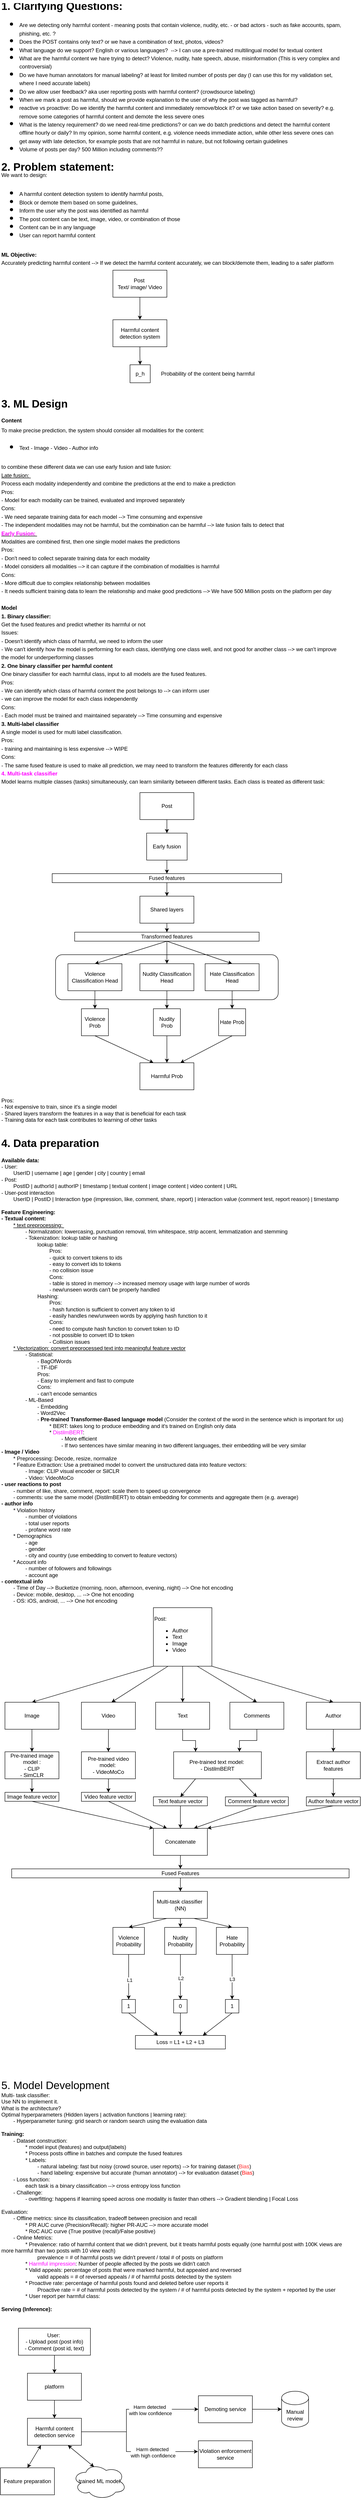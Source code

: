 <mxfile version="24.8.3">
  <diagram name="Page-1" id="U5gOBO9FgZ9HfYY-3pQ9">
    <mxGraphModel dx="1001" dy="744" grid="1" gridSize="10" guides="1" tooltips="1" connect="1" arrows="1" fold="1" page="1" pageScale="1" pageWidth="850" pageHeight="1100" math="0" shadow="0">
      <root>
        <mxCell id="0" />
        <mxCell id="1" parent="0" />
        <mxCell id="IlfbLXd4Qjn4QDNZ3G44-31" value="" style="rounded=1;whiteSpace=wrap;html=1;labelBackgroundColor=default;" vertex="1" parent="1">
          <mxGeometry x="162.5" y="2160" width="495" height="100" as="geometry" />
        </mxCell>
        <mxCell id="IlfbLXd4Qjn4QDNZ3G44-3" value="&lt;h1 style=&quot;margin-top: 0px; line-height: 60%;&quot;&gt;1. Clarifying Questions:&amp;nbsp;&lt;/h1&gt;&lt;h1 style=&quot;margin-top: 0px; line-height: 60%;&quot;&gt;&lt;ul style=&quot;line-height: 60%;&quot;&gt;&lt;li&gt;&lt;span style=&quot;font-size: 12px; font-weight: normal;&quot;&gt;Are we detecting only harmful content - meaning posts that contain&amp;nbsp;&lt;/span&gt;&lt;span style=&quot;font-size: 12px; font-weight: 400;&quot;&gt;violence, nudity, etc. - or bad actors - such as fake accounts, spam, phishing, etc. ?&lt;/span&gt;&lt;br&gt;&lt;/li&gt;&lt;li&gt;&lt;span style=&quot;font-size: 12px; font-weight: 400;&quot;&gt;Does the POST contains only text? or we have a combination of text, photos, videos?&amp;nbsp;&lt;/span&gt;&lt;/li&gt;&lt;li&gt;&lt;span style=&quot;font-size: 12px; font-weight: 400;&quot;&gt;What language do we support? English or various languages? &amp;nbsp;--&amp;gt; I can use a pre-trained multilingual model for textual content&lt;/span&gt;&lt;/li&gt;&lt;li&gt;&lt;span style=&quot;font-size: 12px; font-weight: 400;&quot;&gt;What are the harmful content we hare trying to detect? Violence, nudity, hate speech, abuse, misinformation (This is very complex and controversial)&lt;/span&gt;&lt;/li&gt;&lt;li&gt;&lt;span style=&quot;font-size: 12px; font-weight: 400;&quot;&gt;Do we have human annotators for manual labeling? at least for limited number of posts per day (I can use this for my validation set, where I need accurate labels)&lt;/span&gt;&lt;/li&gt;&lt;li&gt;&lt;span style=&quot;font-size: 12px; font-weight: 400;&quot;&gt;Do we allow user feedback? aka user reporting posts with harmful content? (crowdsource labeling)&lt;/span&gt;&lt;/li&gt;&lt;li&gt;&lt;span style=&quot;font-size: 12px; font-weight: 400;&quot;&gt;When we mark a post as harmful, should we provide explanation to the user of why the post was tagged as harmful?&amp;nbsp;&lt;/span&gt;&lt;/li&gt;&lt;li&gt;&lt;span style=&quot;font-size: 12px; font-weight: 400;&quot;&gt;reactive vs proactive: Do we identify the harmful content and immediately remove/block it? or we take action based on severity? e.g. remove some categories of harmful content and demote the less severe ones&lt;/span&gt;&lt;/li&gt;&lt;li&gt;&lt;span style=&quot;font-size: 12px; font-weight: 400;&quot;&gt;What is the latency requirement? do we need real-time predictions? or can we do batch predictions and detect the harmful content offline hourly or daily? In my opinion, some harmful content, e.g. violence needs immediate action, while other less severe ones can get away with late detection, for example posts that are not harmful in nature, but not following certain guidelines&lt;/span&gt;&lt;/li&gt;&lt;li&gt;&lt;span style=&quot;font-size: 12px; font-weight: 400;&quot;&gt;Volume of posts per day? 500 Million including comments??&lt;/span&gt;&lt;/li&gt;&lt;/ul&gt;&lt;div style=&quot;line-height: 60%;&quot;&gt;2. Problem statement:&lt;/div&gt;&lt;div style=&quot;line-height: 60%;&quot;&gt;&lt;span style=&quot;font-size: 12px; font-weight: 400;&quot;&gt;We want to design:&lt;/span&gt;&lt;/div&gt;&lt;div style=&quot;line-height: 60%;&quot;&gt;&lt;ul style=&quot;line-height: 60%;&quot;&gt;&lt;li&gt;&lt;span style=&quot;font-size: 12px; font-weight: 400;&quot;&gt;A harmful content detection system to identify harmful posts,&amp;nbsp;&lt;/span&gt;&lt;/li&gt;&lt;li&gt;&lt;span style=&quot;font-size: 12px; font-weight: 400;&quot;&gt;Block or demote them based on some guidelines,&amp;nbsp;&lt;/span&gt;&lt;/li&gt;&lt;li&gt;&lt;span style=&quot;font-size: 12px; font-weight: 400;&quot;&gt;Inform the user why the post was identified as harmful&lt;/span&gt;&lt;br&gt;&lt;/li&gt;&lt;li&gt;&lt;span style=&quot;font-size: 12px; font-weight: 400;&quot;&gt;The post content can be text, image, video, or combination of those&lt;/span&gt;&lt;/li&gt;&lt;li&gt;&lt;span style=&quot;font-size: 12px; font-weight: 400;&quot;&gt;Content can be in any language&lt;/span&gt;&lt;/li&gt;&lt;li&gt;&lt;span style=&quot;font-size: 12px; font-weight: 400;&quot;&gt;User can report harmful content&lt;/span&gt;&lt;/li&gt;&lt;/ul&gt;&lt;div style=&quot;line-height: 60%;&quot;&gt;&lt;span style=&quot;font-size: 12px;&quot;&gt;ML Objective:&amp;nbsp;&lt;/span&gt;&lt;/div&gt;&lt;/div&gt;&lt;div style=&quot;line-height: 60%;&quot;&gt;&lt;span style=&quot;font-size: 12px; font-weight: 400;&quot;&gt;Accurately predicting harmful content --&amp;gt; If we detect the harmful content accurately, we can block/demote them, leading to a safer platform&lt;/span&gt;&lt;/div&gt;&lt;div style=&quot;line-height: 60%;&quot;&gt;&lt;span style=&quot;font-size: 12px; font-weight: 400;&quot;&gt;&lt;br&gt;&lt;/span&gt;&lt;/div&gt;&lt;div style=&quot;line-height: 60%;&quot;&gt;&lt;span style=&quot;font-size: 12px; font-weight: 400;&quot;&gt;&lt;br&gt;&lt;/span&gt;&lt;/div&gt;&lt;div style=&quot;line-height: 60%;&quot;&gt;&lt;span style=&quot;font-size: 12px; font-weight: 400;&quot;&gt;&lt;br&gt;&lt;/span&gt;&lt;/div&gt;&lt;div style=&quot;line-height: 60%;&quot;&gt;&lt;span style=&quot;font-size: 12px; font-weight: 400;&quot;&gt;&lt;br&gt;&lt;/span&gt;&lt;/div&gt;&lt;div style=&quot;line-height: 60%;&quot;&gt;&lt;span style=&quot;font-size: 12px; font-weight: 400;&quot;&gt;&lt;br&gt;&lt;/span&gt;&lt;/div&gt;&lt;div style=&quot;line-height: 60%;&quot;&gt;&lt;span style=&quot;font-size: 12px; font-weight: 400;&quot;&gt;&lt;br&gt;&lt;/span&gt;&lt;/div&gt;&lt;div style=&quot;line-height: 60%;&quot;&gt;&lt;span style=&quot;font-size: 12px; font-weight: 400;&quot;&gt;&lt;br&gt;&lt;/span&gt;&lt;/div&gt;&lt;div style=&quot;line-height: 60%;&quot;&gt;&lt;span style=&quot;font-size: 12px; font-weight: 400;&quot;&gt;&lt;br&gt;&lt;/span&gt;&lt;/div&gt;&lt;div style=&quot;line-height: 60%;&quot;&gt;&lt;span style=&quot;font-size: 12px; font-weight: 400;&quot;&gt;&lt;br&gt;&lt;/span&gt;&lt;/div&gt;&lt;div style=&quot;line-height: 60%;&quot;&gt;&lt;span style=&quot;font-size: 12px; font-weight: 400;&quot;&gt;&lt;br&gt;&lt;/span&gt;&lt;/div&gt;&lt;div style=&quot;line-height: 60%;&quot;&gt;&lt;br&gt;&lt;/div&gt;&lt;div style=&quot;line-height: 60%;&quot;&gt;&lt;div style=&quot;line-height: 60%;&quot;&gt;&lt;span style=&quot;font-size: 12px; font-weight: 400;&quot;&gt;&lt;br&gt;&lt;/span&gt;&lt;/div&gt;&lt;/div&gt;&lt;div style=&quot;line-height: 60%;&quot;&gt;&lt;span style=&quot;font-size: 12px; font-weight: 400;&quot;&gt;&lt;br&gt;&lt;/span&gt;&lt;/div&gt;&lt;/h1&gt;" style="text;html=1;whiteSpace=wrap;overflow=hidden;rounded=0;" vertex="1" parent="1">
          <mxGeometry x="40" y="40" width="760" height="590" as="geometry" />
        </mxCell>
        <mxCell id="IlfbLXd4Qjn4QDNZ3G44-13" value="" style="group" vertex="1" connectable="0" parent="1">
          <mxGeometry x="290" y="640" width="335" height="250" as="geometry" />
        </mxCell>
        <mxCell id="IlfbLXd4Qjn4QDNZ3G44-8" style="edgeStyle=orthogonalEdgeStyle;rounded=0;orthogonalLoop=1;jettySize=auto;html=1;exitX=0.5;exitY=1;exitDx=0;exitDy=0;entryX=0.5;entryY=0;entryDx=0;entryDy=0;" edge="1" parent="IlfbLXd4Qjn4QDNZ3G44-13" source="IlfbLXd4Qjn4QDNZ3G44-6" target="IlfbLXd4Qjn4QDNZ3G44-7">
          <mxGeometry relative="1" as="geometry" />
        </mxCell>
        <mxCell id="IlfbLXd4Qjn4QDNZ3G44-6" value="Post&amp;nbsp;&lt;div&gt;Text/ image/ Video&lt;/div&gt;" style="rounded=0;whiteSpace=wrap;html=1;" vertex="1" parent="IlfbLXd4Qjn4QDNZ3G44-13">
          <mxGeometry width="120" height="60" as="geometry" />
        </mxCell>
        <mxCell id="IlfbLXd4Qjn4QDNZ3G44-10" style="edgeStyle=orthogonalEdgeStyle;rounded=0;orthogonalLoop=1;jettySize=auto;html=1;exitX=0.5;exitY=1;exitDx=0;exitDy=0;entryX=0.5;entryY=0;entryDx=0;entryDy=0;" edge="1" parent="IlfbLXd4Qjn4QDNZ3G44-13" source="IlfbLXd4Qjn4QDNZ3G44-7" target="IlfbLXd4Qjn4QDNZ3G44-9">
          <mxGeometry relative="1" as="geometry" />
        </mxCell>
        <mxCell id="IlfbLXd4Qjn4QDNZ3G44-7" value="Harmful content detection system" style="rounded=0;whiteSpace=wrap;html=1;" vertex="1" parent="IlfbLXd4Qjn4QDNZ3G44-13">
          <mxGeometry y="110" width="120" height="60" as="geometry" />
        </mxCell>
        <mxCell id="IlfbLXd4Qjn4QDNZ3G44-9" value="p_h" style="rounded=0;whiteSpace=wrap;html=1;" vertex="1" parent="IlfbLXd4Qjn4QDNZ3G44-13">
          <mxGeometry x="38" y="210" width="45" height="40" as="geometry" />
        </mxCell>
        <mxCell id="IlfbLXd4Qjn4QDNZ3G44-11" value="Probability of the content being harmful&amp;nbsp;" style="text;html=1;align=left;verticalAlign=middle;whiteSpace=wrap;rounded=0;" vertex="1" parent="IlfbLXd4Qjn4QDNZ3G44-13">
          <mxGeometry x="105" y="215" width="230" height="30" as="geometry" />
        </mxCell>
        <mxCell id="IlfbLXd4Qjn4QDNZ3G44-14" value="&lt;h4&gt;&lt;font style=&quot;font-size: 24px;&quot;&gt;3. ML Design&lt;/font&gt;&lt;/h4&gt;&lt;p style=&quot;line-height: 110%;&quot;&gt;&lt;b&gt;Content&lt;/b&gt;&lt;/p&gt;&lt;div style=&quot;line-height: 60%;&quot;&gt;To make&amp;nbsp;precise prediction, the system should consider all modalities for the content:&amp;nbsp;&lt;/div&gt;&lt;h1 style=&quot;margin-top: 0px; line-height: 60%;&quot;&gt;&lt;div style=&quot;line-height: 60%;&quot;&gt;&lt;ul style=&quot;line-height: 60%;&quot;&gt;&lt;li style=&quot;text-align: left;&quot;&gt;&lt;span style=&quot;font-size: 12px; font-weight: normal;&quot;&gt;Text - Image - Video - Author info&lt;/span&gt;&lt;/li&gt;&lt;/ul&gt;&lt;div style=&quot;text-align: left; line-height: 60%;&quot;&gt;&lt;span style=&quot;font-size: 12px; font-weight: normal;&quot;&gt;to combine these different data we can use early fusion and late fusion:&amp;nbsp;&lt;/span&gt;&lt;/div&gt;&lt;div style=&quot;text-align: left; line-height: 60%;&quot;&gt;&lt;span style=&quot;font-size: 12px; font-weight: normal;&quot;&gt;&lt;u&gt;Late fusion:&amp;nbsp;&lt;/u&gt;&lt;/span&gt;&lt;/div&gt;&lt;div style=&quot;text-align: left; line-height: 60%;&quot;&gt;&lt;span style=&quot;font-size: 12px; font-weight: normal;&quot;&gt;Process each modality independently and combine the predictions at the end to make a prediction&lt;/span&gt;&lt;/div&gt;&lt;div style=&quot;text-align: left; line-height: 60%;&quot;&gt;&lt;span style=&quot;font-size: 12px; font-weight: normal;&quot;&gt;Pros:&lt;/span&gt;&lt;/div&gt;&lt;div style=&quot;line-height: 60%;&quot;&gt;&lt;span style=&quot;font-size: 12px; font-weight: 400;&quot;&gt;- Model for each modality can be trained, evaluated and improved&amp;nbsp;separately&lt;/span&gt;&lt;/div&gt;&lt;div style=&quot;line-height: 60%;&quot;&gt;&lt;span style=&quot;font-size: 12px; font-weight: 400;&quot;&gt;Cons:&lt;/span&gt;&lt;/div&gt;&lt;div style=&quot;line-height: 60%;&quot;&gt;&lt;span style=&quot;font-size: 12px; font-weight: 400;&quot;&gt;- We need separate training data for each model --&amp;gt; Time consuming and expensive&lt;/span&gt;&lt;/div&gt;&lt;div style=&quot;line-height: 60%;&quot;&gt;&lt;span style=&quot;font-size: 12px; font-weight: 400;&quot;&gt;- The independent modalities may not be harmful, but the combination can be harmful --&amp;gt; late fusion fails to detect that&lt;/span&gt;&lt;/div&gt;&lt;div style=&quot;line-height: 60%;&quot;&gt;&lt;span style=&quot;font-size: 12px;&quot;&gt;&lt;u&gt;&lt;font color=&quot;#ff00ff&quot;&gt;Early Fusion:&amp;nbsp;&lt;/font&gt;&lt;/u&gt;&lt;/span&gt;&lt;/div&gt;&lt;div style=&quot;line-height: 60%;&quot;&gt;&lt;span style=&quot;font-size: 12px; font-weight: 400;&quot;&gt;Modalities are combined first, then one single model makes the predictions&lt;/span&gt;&lt;/div&gt;&lt;div style=&quot;line-height: 60%;&quot;&gt;&lt;span style=&quot;font-size: 12px; font-weight: 400;&quot;&gt;Pros:&amp;nbsp;&lt;/span&gt;&lt;/div&gt;&lt;div style=&quot;line-height: 60%;&quot;&gt;&lt;span style=&quot;font-size: 12px; font-weight: 400;&quot;&gt;- Don&#39;t need to collect separate training data for each modality&lt;/span&gt;&lt;/div&gt;&lt;div style=&quot;line-height: 60%;&quot;&gt;&lt;span style=&quot;font-size: 12px; font-weight: 400;&quot;&gt;- Model considers all modalities --&amp;gt; it can capture if the combination of modalities is harmful&lt;/span&gt;&lt;/div&gt;&lt;div style=&quot;line-height: 60%;&quot;&gt;&lt;span style=&quot;font-size: 12px; font-weight: 400;&quot;&gt;Cons:&amp;nbsp;&lt;/span&gt;&lt;/div&gt;&lt;div style=&quot;line-height: 60%;&quot;&gt;&lt;span style=&quot;font-size: 12px; font-weight: 400;&quot;&gt;- More difficult due to complex relationship between modalities&lt;/span&gt;&lt;/div&gt;&lt;div style=&quot;line-height: 60%;&quot;&gt;&lt;span style=&quot;font-size: 12px; font-weight: 400;&quot;&gt;- It needs sufficient training data to learn the relationship and make good predictions --&amp;gt; We have 500 Million posts on the platform per day&lt;/span&gt;&lt;/div&gt;&lt;div style=&quot;text-align: center; line-height: 60%;&quot;&gt;&lt;span style=&quot;font-size: 12px; font-weight: 400;&quot;&gt;&lt;br&gt;&lt;/span&gt;&lt;/div&gt;&lt;div style=&quot;text-align: left; line-height: 60%;&quot;&gt;&lt;span style=&quot;font-size: 12px;&quot;&gt;Model&lt;/span&gt;&lt;/div&gt;&lt;div style=&quot;text-align: left; line-height: 60%;&quot;&gt;&lt;span style=&quot;font-size: 12px;&quot;&gt;1. Binary classifier:&lt;/span&gt;&lt;/div&gt;&lt;div style=&quot;text-align: left; line-height: 60%;&quot;&gt;&lt;span style=&quot;font-size: 12px; font-weight: normal;&quot;&gt;Get the fused features and predict whether its harmful or not&lt;/span&gt;&lt;/div&gt;&lt;div style=&quot;text-align: left; line-height: 60%;&quot;&gt;&lt;span style=&quot;font-size: 12px; font-weight: normal;&quot;&gt;Issues:&amp;nbsp;&lt;/span&gt;&lt;/div&gt;&lt;div style=&quot;text-align: left; line-height: 60%;&quot;&gt;&lt;span style=&quot;font-size: 12px; font-weight: normal;&quot;&gt;- Doesn&#39;t identify which class of harmful, we need to inform the user&lt;/span&gt;&lt;/div&gt;&lt;div style=&quot;text-align: left; line-height: 60%;&quot;&gt;&lt;span style=&quot;font-size: 12px; font-weight: normal;&quot;&gt;- We can&#39;t identify how the model is performing for each class, identifying one class well, and not good for another class --&amp;gt; we can&#39;t improve the model for underperforming classes&lt;/span&gt;&lt;/div&gt;&lt;div style=&quot;text-align: left; line-height: 60%;&quot;&gt;&lt;span style=&quot;font-size: 12px;&quot;&gt;2. One binary classifier per harmful content&lt;/span&gt;&lt;/div&gt;&lt;div style=&quot;text-align: left; line-height: 60%;&quot;&gt;&lt;span style=&quot;font-size: 12px; font-weight: normal;&quot;&gt;One binary classifier for each harmful class, input to all models are the fused features.&amp;nbsp;&lt;/span&gt;&lt;/div&gt;&lt;div style=&quot;text-align: left; line-height: 60%;&quot;&gt;&lt;span style=&quot;font-size: 12px; font-weight: normal;&quot;&gt;Pros:&amp;nbsp;&lt;/span&gt;&lt;/div&gt;&lt;div style=&quot;text-align: left; line-height: 60%;&quot;&gt;&lt;span style=&quot;font-size: 12px; font-weight: normal;&quot;&gt;- We can identify which class of harmful content the post belongs to --&amp;gt; can inform user&lt;/span&gt;&lt;/div&gt;&lt;div style=&quot;text-align: left; line-height: 60%;&quot;&gt;&lt;span style=&quot;font-size: 12px; font-weight: normal;&quot;&gt;- we can improve the model for each class independently&lt;/span&gt;&lt;/div&gt;&lt;div style=&quot;text-align: left; line-height: 60%;&quot;&gt;&lt;span style=&quot;font-size: 12px; font-weight: normal;&quot;&gt;Cons:&amp;nbsp;&lt;/span&gt;&lt;/div&gt;&lt;div style=&quot;text-align: left; line-height: 60%;&quot;&gt;&lt;span style=&quot;font-size: 12px; font-weight: normal;&quot;&gt;- Each model must be trained and maintained&amp;nbsp;&lt;/span&gt;&lt;span style=&quot;font-size: 12px; font-weight: 400;&quot;&gt;separately --&amp;gt; Time consuming and expensive&lt;/span&gt;&lt;/div&gt;&lt;div style=&quot;text-align: left; line-height: 60%;&quot;&gt;&lt;span style=&quot;font-size: 12px;&quot;&gt;3. Multi-label classifier&lt;/span&gt;&lt;/div&gt;&lt;div style=&quot;text-align: left; line-height: 60%;&quot;&gt;&lt;span style=&quot;font-size: 12px; font-weight: normal;&quot;&gt;A single model is used for multi label classification.&amp;nbsp;&lt;/span&gt;&lt;/div&gt;&lt;div style=&quot;text-align: left; line-height: 60%;&quot;&gt;&lt;span style=&quot;font-size: 12px; font-weight: normal;&quot;&gt;Pros:&amp;nbsp;&lt;/span&gt;&lt;/div&gt;&lt;div style=&quot;text-align: left; line-height: 60%;&quot;&gt;&lt;span style=&quot;font-size: 12px; font-weight: normal;&quot;&gt;- training and maintaining is less expensive --&amp;gt; WIPE&lt;/span&gt;&lt;/div&gt;&lt;div style=&quot;text-align: left; line-height: 60%;&quot;&gt;&lt;span style=&quot;font-size: 12px; font-weight: normal;&quot;&gt;Cons:&amp;nbsp;&lt;/span&gt;&lt;/div&gt;&lt;div style=&quot;text-align: left; line-height: 60%;&quot;&gt;&lt;span style=&quot;font-size: 12px; font-weight: normal;&quot;&gt;- &lt;/span&gt;&lt;span style=&quot;font-size: 12px; font-weight: 400;&quot;&gt;The&lt;/span&gt;&lt;span style=&quot;font-size: 12px; font-weight: normal;&quot;&gt;&amp;nbsp;same fused feature is used to make all prediction, we may need to transform the features differently for each class&amp;nbsp;&lt;/span&gt;&lt;/div&gt;&lt;div style=&quot;text-align: left; line-height: 60%;&quot;&gt;&lt;span style=&quot;font-size: 12px;&quot;&gt;&lt;font color=&quot;#ff00ff&quot;&gt;4. Multi-task classifier&lt;/font&gt;&lt;/span&gt;&lt;/div&gt;&lt;div style=&quot;text-align: left; line-height: 60%;&quot;&gt;&lt;span style=&quot;caret-color: rgb(255, 0, 255); font-size: 12px; font-weight: normal;&quot;&gt;Model learns multiple classes (tasks) &lt;/span&gt;&lt;span style=&quot;caret-color: rgb(255, 0, 255); font-size: 12px; font-weight: 400;&quot;&gt;simultaneously, can learn similarity between different tasks. Each class is treated as different task:&amp;nbsp;&lt;/span&gt;&lt;/div&gt;&lt;/div&gt;&lt;div style=&quot;line-height: 60%;&quot;&gt;&lt;span style=&quot;font-size: 12px; font-weight: normal;&quot;&gt;&lt;br&gt;&lt;/span&gt;&lt;/div&gt;&lt;/h1&gt;&lt;p&gt;&lt;/p&gt;" style="text;html=1;align=left;verticalAlign=top;whiteSpace=wrap;rounded=0;" vertex="1" parent="1">
          <mxGeometry x="40" y="900" width="761" height="510" as="geometry" />
        </mxCell>
        <mxCell id="IlfbLXd4Qjn4QDNZ3G44-25" value="" style="edgeStyle=orthogonalEdgeStyle;rounded=0;orthogonalLoop=1;jettySize=auto;html=1;" edge="1" parent="1" source="IlfbLXd4Qjn4QDNZ3G44-15" target="IlfbLXd4Qjn4QDNZ3G44-20">
          <mxGeometry relative="1" as="geometry" />
        </mxCell>
        <mxCell id="IlfbLXd4Qjn4QDNZ3G44-15" value="Fused features" style="rounded=0;whiteSpace=wrap;html=1;" vertex="1" parent="1">
          <mxGeometry x="155" y="1980" width="510" height="20" as="geometry" />
        </mxCell>
        <mxCell id="IlfbLXd4Qjn4QDNZ3G44-18" value="" style="edgeStyle=orthogonalEdgeStyle;rounded=0;orthogonalLoop=1;jettySize=auto;html=1;" edge="1" parent="1" source="IlfbLXd4Qjn4QDNZ3G44-16" target="IlfbLXd4Qjn4QDNZ3G44-17">
          <mxGeometry relative="1" as="geometry" />
        </mxCell>
        <mxCell id="IlfbLXd4Qjn4QDNZ3G44-16" value="Post" style="rounded=0;whiteSpace=wrap;html=1;" vertex="1" parent="1">
          <mxGeometry x="350" y="1800" width="120" height="60" as="geometry" />
        </mxCell>
        <mxCell id="IlfbLXd4Qjn4QDNZ3G44-19" value="" style="edgeStyle=orthogonalEdgeStyle;rounded=0;orthogonalLoop=1;jettySize=auto;html=1;" edge="1" parent="1" source="IlfbLXd4Qjn4QDNZ3G44-17" target="IlfbLXd4Qjn4QDNZ3G44-15">
          <mxGeometry relative="1" as="geometry" />
        </mxCell>
        <mxCell id="IlfbLXd4Qjn4QDNZ3G44-17" value="Early fusion" style="rounded=0;whiteSpace=wrap;html=1;" vertex="1" parent="1">
          <mxGeometry x="365" y="1890" width="90" height="60" as="geometry" />
        </mxCell>
        <mxCell id="IlfbLXd4Qjn4QDNZ3G44-27" value="" style="edgeStyle=orthogonalEdgeStyle;rounded=0;orthogonalLoop=1;jettySize=auto;html=1;" edge="1" parent="1" source="IlfbLXd4Qjn4QDNZ3G44-20" target="IlfbLXd4Qjn4QDNZ3G44-26">
          <mxGeometry relative="1" as="geometry" />
        </mxCell>
        <mxCell id="IlfbLXd4Qjn4QDNZ3G44-20" value="Shared layers" style="rounded=0;whiteSpace=wrap;html=1;" vertex="1" parent="1">
          <mxGeometry x="350" y="2030" width="120" height="60" as="geometry" />
        </mxCell>
        <mxCell id="IlfbLXd4Qjn4QDNZ3G44-36" value="" style="edgeStyle=orthogonalEdgeStyle;rounded=0;orthogonalLoop=1;jettySize=auto;html=1;" edge="1" parent="1" source="IlfbLXd4Qjn4QDNZ3G44-26" target="IlfbLXd4Qjn4QDNZ3G44-29">
          <mxGeometry relative="1" as="geometry" />
        </mxCell>
        <mxCell id="IlfbLXd4Qjn4QDNZ3G44-26" value="Transformed features" style="rounded=0;whiteSpace=wrap;html=1;" vertex="1" parent="1">
          <mxGeometry x="205" y="2110" width="410" height="20" as="geometry" />
        </mxCell>
        <mxCell id="IlfbLXd4Qjn4QDNZ3G44-40" value="" style="edgeStyle=orthogonalEdgeStyle;rounded=0;orthogonalLoop=1;jettySize=auto;html=1;" edge="1" parent="1" source="IlfbLXd4Qjn4QDNZ3G44-28" target="IlfbLXd4Qjn4QDNZ3G44-39">
          <mxGeometry relative="1" as="geometry" />
        </mxCell>
        <mxCell id="IlfbLXd4Qjn4QDNZ3G44-28" value="Violence Classification Head" style="rounded=0;whiteSpace=wrap;html=1;" vertex="1" parent="1">
          <mxGeometry x="190" y="2180" width="120" height="60" as="geometry" />
        </mxCell>
        <mxCell id="IlfbLXd4Qjn4QDNZ3G44-42" value="" style="edgeStyle=orthogonalEdgeStyle;rounded=0;orthogonalLoop=1;jettySize=auto;html=1;" edge="1" parent="1" source="IlfbLXd4Qjn4QDNZ3G44-29" target="IlfbLXd4Qjn4QDNZ3G44-41">
          <mxGeometry relative="1" as="geometry" />
        </mxCell>
        <mxCell id="IlfbLXd4Qjn4QDNZ3G44-29" value="Nudity Classification Head" style="rounded=0;whiteSpace=wrap;html=1;" vertex="1" parent="1">
          <mxGeometry x="350" y="2180" width="120" height="60" as="geometry" />
        </mxCell>
        <mxCell id="IlfbLXd4Qjn4QDNZ3G44-44" value="" style="edgeStyle=orthogonalEdgeStyle;rounded=0;orthogonalLoop=1;jettySize=auto;html=1;" edge="1" parent="1" source="IlfbLXd4Qjn4QDNZ3G44-30" target="IlfbLXd4Qjn4QDNZ3G44-43">
          <mxGeometry relative="1" as="geometry" />
        </mxCell>
        <mxCell id="IlfbLXd4Qjn4QDNZ3G44-30" value="Hate Classification Head" style="rounded=0;whiteSpace=wrap;html=1;" vertex="1" parent="1">
          <mxGeometry x="495" y="2180" width="120" height="60" as="geometry" />
        </mxCell>
        <mxCell id="IlfbLXd4Qjn4QDNZ3G44-37" value="" style="endArrow=classic;html=1;rounded=0;exitX=0.5;exitY=1;exitDx=0;exitDy=0;entryX=0.5;entryY=0;entryDx=0;entryDy=0;" edge="1" parent="1" source="IlfbLXd4Qjn4QDNZ3G44-26" target="IlfbLXd4Qjn4QDNZ3G44-28">
          <mxGeometry width="50" height="50" relative="1" as="geometry">
            <mxPoint x="300" y="2190" as="sourcePoint" />
            <mxPoint x="350" y="2140" as="targetPoint" />
          </mxGeometry>
        </mxCell>
        <mxCell id="IlfbLXd4Qjn4QDNZ3G44-38" value="" style="endArrow=classic;html=1;rounded=0;exitX=0.5;exitY=1;exitDx=0;exitDy=0;entryX=0.5;entryY=0;entryDx=0;entryDy=0;" edge="1" parent="1" source="IlfbLXd4Qjn4QDNZ3G44-26" target="IlfbLXd4Qjn4QDNZ3G44-30">
          <mxGeometry width="50" height="50" relative="1" as="geometry">
            <mxPoint x="300" y="2190" as="sourcePoint" />
            <mxPoint x="350" y="2140" as="targetPoint" />
          </mxGeometry>
        </mxCell>
        <mxCell id="IlfbLXd4Qjn4QDNZ3G44-39" value="Violence Prob" style="rounded=0;whiteSpace=wrap;html=1;" vertex="1" parent="1">
          <mxGeometry x="220" y="2280" width="60" height="60" as="geometry" />
        </mxCell>
        <mxCell id="IlfbLXd4Qjn4QDNZ3G44-49" value="" style="edgeStyle=orthogonalEdgeStyle;rounded=0;orthogonalLoop=1;jettySize=auto;html=1;" edge="1" parent="1" source="IlfbLXd4Qjn4QDNZ3G44-41" target="IlfbLXd4Qjn4QDNZ3G44-47">
          <mxGeometry relative="1" as="geometry" />
        </mxCell>
        <mxCell id="IlfbLXd4Qjn4QDNZ3G44-41" value="Nudity Prob" style="rounded=0;whiteSpace=wrap;html=1;" vertex="1" parent="1">
          <mxGeometry x="380" y="2280" width="60" height="60" as="geometry" />
        </mxCell>
        <mxCell id="IlfbLXd4Qjn4QDNZ3G44-43" value="Hate Prob" style="rounded=0;whiteSpace=wrap;html=1;" vertex="1" parent="1">
          <mxGeometry x="525" y="2280" width="60" height="60" as="geometry" />
        </mxCell>
        <mxCell id="IlfbLXd4Qjn4QDNZ3G44-46" value="Pros:&amp;nbsp;&lt;div&gt;- Not expensive to train, since it&#39;s a single model&lt;/div&gt;&lt;div&gt;- Shared layers transform the features in a way that is beneficial for each task&lt;/div&gt;&lt;div&gt;- Training data for each task contributes to learning of other tasks&lt;/div&gt;&lt;div&gt;&lt;br&gt;&lt;/div&gt;&lt;h4&gt;&lt;font style=&quot;font-size: 24px;&quot;&gt;4. Data preparation&lt;/font&gt;&lt;/h4&gt;&lt;div&gt;&lt;font style=&quot;font-size: 12px;&quot;&gt;&lt;b&gt;Available data:&amp;nbsp;&lt;/b&gt;&lt;/font&gt;&lt;/div&gt;&lt;div&gt;&lt;font style=&quot;font-size: 12px;&quot;&gt;- User:&amp;nbsp;&lt;/font&gt;&lt;/div&gt;&lt;div&gt;&lt;span style=&quot;white-space: pre;&quot;&gt;&#x9;&lt;/span&gt;UserID | username | age | gender | city | country | email&lt;/div&gt;&lt;div&gt;- Post:&amp;nbsp;&lt;/div&gt;&lt;div&gt;&lt;span style=&quot;white-space: pre;&quot;&gt;&#x9;&lt;/span&gt;PostID | authorId | authorIP | timestamp | textual content | image content | video content | URL&lt;/div&gt;&lt;div&gt;- User-post interaction&lt;/div&gt;&lt;div&gt;&lt;span style=&quot;white-space: pre;&quot;&gt;&#x9;UserID | PostID | Interaction type (impression, like, comment, share, report) | interaction value (comment test, report reason) | timestamp&lt;/span&gt;&lt;br&gt;&lt;/div&gt;&lt;div&gt;&lt;span style=&quot;white-space: pre;&quot;&gt;&lt;br&gt;&lt;/span&gt;&lt;/div&gt;&lt;div&gt;&lt;span style=&quot;white-space: pre;&quot;&gt;&lt;b&gt;Feature Engineering: &lt;/b&gt;&lt;/span&gt;&lt;/div&gt;&lt;div&gt;&lt;span style=&quot;white-space: pre;&quot;&gt;&lt;b&gt;- Textual content: &lt;/b&gt;&lt;/span&gt;&lt;/div&gt;&lt;div&gt;&lt;span style=&quot;white-space: pre;&quot;&gt;&lt;span style=&quot;white-space: pre;&quot;&gt;&lt;u&gt;&lt;b&gt;&#x9;&lt;/b&gt;* text preprocessing:&amp;nbsp;&lt;/u&gt;&lt;/span&gt;&lt;/span&gt;&lt;/div&gt;&lt;div&gt;&lt;span style=&quot;white-space: pre;&quot;&gt;&lt;span style=&quot;white-space: pre;&quot;&gt;&lt;span style=&quot;white-space: pre;&quot;&gt;&#x9;&lt;/span&gt;&lt;span style=&quot;white-space: pre;&quot;&gt;&#x9;- &lt;/span&gt;Normalization:&amp;nbsp;lowercasing, punctuation removal, trim whitespace, strip accent, lemmatization and stemming&lt;/span&gt;&lt;/span&gt;&lt;/div&gt;&lt;div&gt;&lt;span style=&quot;white-space: pre;&quot;&gt;&lt;span style=&quot;white-space: pre;&quot;&gt;&lt;span style=&quot;white-space: pre;&quot;&gt;&#x9;&lt;/span&gt;&lt;span style=&quot;white-space: pre;&quot;&gt;&#x9;- &lt;/span&gt;Tokenization: lookup table or hashing&lt;/span&gt;&lt;b&gt;&lt;br&gt;&lt;/b&gt;&lt;/span&gt;&lt;/div&gt;&lt;div&gt;&lt;span style=&quot;white-space: pre;&quot;&gt;&lt;span style=&quot;white-space: pre;&quot;&gt;&lt;span style=&quot;white-space: pre;&quot;&gt;&#x9;&lt;/span&gt;&lt;span style=&quot;white-space: pre;&quot;&gt;&#x9;&lt;/span&gt;&lt;span style=&quot;white-space: pre;&quot;&gt;&#x9;lookup table: &lt;/span&gt;&lt;br&gt;&lt;/span&gt;&lt;/span&gt;&lt;/div&gt;&lt;div&gt;&lt;span style=&quot;white-space: pre;&quot;&gt;&lt;span style=&quot;white-space: pre;&quot;&gt;&lt;span style=&quot;white-space: pre;&quot;&gt;&lt;span style=&quot;white-space: pre;&quot;&gt;&#x9;&lt;/span&gt;&lt;span style=&quot;white-space: pre;&quot;&gt;&#x9;&lt;/span&gt;&lt;span style=&quot;white-space: pre;&quot;&gt;&#x9;&lt;/span&gt;&lt;span style=&quot;white-space: pre;&quot;&gt;&#x9;Pros:&lt;/span&gt;&lt;br&gt;&lt;/span&gt;&lt;/span&gt;&lt;/span&gt;&lt;/div&gt;&lt;div&gt;&lt;span style=&quot;white-space: pre;&quot;&gt;&lt;span style=&quot;white-space: pre;&quot;&gt;&lt;span style=&quot;white-space: pre;&quot;&gt;&lt;span style=&quot;white-space: pre;&quot;&gt;&lt;span style=&quot;white-space: pre;&quot;&gt;&#x9;&lt;/span&gt;&lt;span style=&quot;white-space: pre;&quot;&gt;&#x9;&lt;/span&gt;&lt;span style=&quot;white-space: pre;&quot;&gt;&#x9;&lt;/span&gt;&lt;span style=&quot;white-space: pre;&quot;&gt;&#x9;- quick to convert tokens to ids&lt;/span&gt;&lt;br&gt;&lt;/span&gt;&lt;/span&gt;&lt;/span&gt;&lt;/span&gt;&lt;/div&gt;&lt;div&gt;&lt;span style=&quot;white-space: pre;&quot;&gt;&lt;span style=&quot;white-space: pre;&quot;&gt;&lt;span style=&quot;white-space: pre;&quot;&gt;&lt;span style=&quot;white-space: pre;&quot;&gt;&lt;span style=&quot;white-space: pre;&quot;&gt;&lt;span style=&quot;white-space: pre;&quot;&gt;&#x9;&lt;/span&gt;&lt;span style=&quot;white-space: pre;&quot;&gt;&#x9;&lt;/span&gt;&lt;span style=&quot;white-space: pre;&quot;&gt;&#x9;&lt;/span&gt;&lt;span style=&quot;white-space: pre;&quot;&gt;&#x9;- easy to convert ids to tokens&lt;/span&gt;&lt;br&gt;&lt;/span&gt;&lt;/span&gt;&lt;/span&gt;&lt;/span&gt;&lt;/span&gt;&lt;/div&gt;&lt;div&gt;&lt;span style=&quot;white-space: pre;&quot;&gt;&lt;span style=&quot;white-space: pre;&quot;&gt;&lt;span style=&quot;white-space: pre;&quot;&gt;&lt;span style=&quot;white-space: pre;&quot;&gt;&lt;span style=&quot;white-space: pre;&quot;&gt;&lt;span style=&quot;white-space: pre;&quot;&gt;&lt;span style=&quot;white-space: pre;&quot;&gt;&#x9;&lt;/span&gt;&lt;span style=&quot;white-space: pre;&quot;&gt;&#x9;&lt;/span&gt;&lt;span style=&quot;white-space: pre;&quot;&gt;&#x9;&lt;/span&gt;&lt;span style=&quot;white-space: pre;&quot;&gt;&#x9;- no collision issue&lt;/span&gt;&lt;br&gt;&lt;/span&gt;&lt;/span&gt;&lt;/span&gt;&lt;/span&gt;&lt;/span&gt;&lt;/span&gt;&lt;/div&gt;&lt;div&gt;&lt;span style=&quot;white-space: pre;&quot;&gt;&lt;span style=&quot;white-space: pre;&quot;&gt;&lt;span style=&quot;white-space: pre;&quot;&gt;&lt;span style=&quot;white-space: pre;&quot;&gt;&lt;span style=&quot;white-space: pre;&quot;&gt;&lt;span style=&quot;white-space: pre;&quot;&gt;&lt;span style=&quot;white-space: pre;&quot;&gt;&lt;span style=&quot;white-space: pre;&quot;&gt;&#x9;&lt;/span&gt;&lt;span style=&quot;white-space: pre;&quot;&gt;&#x9;&lt;/span&gt;&lt;span style=&quot;white-space: pre;&quot;&gt;&#x9;&lt;/span&gt;&lt;span style=&quot;white-space: pre;&quot;&gt;&#x9;Cons: &lt;/span&gt;&lt;br&gt;&lt;/span&gt;&lt;/span&gt;&lt;/span&gt;&lt;/span&gt;&lt;/span&gt;&lt;/span&gt;&lt;/span&gt;&lt;/div&gt;&lt;div&gt;&lt;span style=&quot;white-space: pre;&quot;&gt;&lt;span style=&quot;white-space: pre;&quot;&gt;&lt;span style=&quot;white-space: pre;&quot;&gt;&lt;span style=&quot;white-space: pre;&quot;&gt;&lt;span style=&quot;white-space: pre;&quot;&gt;&lt;span style=&quot;white-space: pre;&quot;&gt;&lt;span style=&quot;white-space: pre;&quot;&gt;&lt;span style=&quot;white-space: pre;&quot;&gt;&lt;span style=&quot;white-space: pre;&quot;&gt;&#x9;&lt;/span&gt;&lt;span style=&quot;white-space: pre;&quot;&gt;&#x9;&lt;/span&gt;&lt;span style=&quot;white-space: pre;&quot;&gt;&#x9;&lt;/span&gt;&lt;span style=&quot;white-space: pre;&quot;&gt;&#x9;- table is stored in memory --&amp;gt; increased memory usage with large number of words&lt;/span&gt;&lt;br&gt;&lt;/span&gt;&lt;/span&gt;&lt;/span&gt;&lt;/span&gt;&lt;/span&gt;&lt;/span&gt;&lt;/span&gt;&lt;/span&gt;&lt;/div&gt;&lt;div&gt;&lt;span style=&quot;white-space: pre;&quot;&gt;&#x9;&lt;/span&gt;&lt;span style=&quot;white-space: pre;&quot;&gt;&#x9;&lt;/span&gt;&lt;span style=&quot;white-space: pre;&quot;&gt;&#x9;&lt;/span&gt;&lt;span style=&quot;white-space: pre;&quot;&gt;&#x9;- new/unseen words can&#39;t be properly handled&lt;/span&gt;&lt;br&gt;&lt;/div&gt;&lt;div&gt;&lt;span style=&quot;white-space: pre;&quot;&gt;&lt;span style=&quot;white-space: pre;&quot;&gt;&#x9;&lt;/span&gt;&lt;span style=&quot;white-space: pre;&quot;&gt;&#x9;&lt;/span&gt;&lt;span style=&quot;white-space: pre;&quot;&gt;&#x9;Hashing:&lt;/span&gt;&lt;br&gt;&lt;/span&gt;&lt;/div&gt;&lt;div&gt;&lt;span style=&quot;white-space: pre;&quot;&gt;&lt;span style=&quot;white-space: pre;&quot;&gt;&lt;span style=&quot;white-space: pre;&quot;&gt;&#x9;&lt;/span&gt;&lt;span style=&quot;white-space: pre;&quot;&gt;&#x9;&lt;/span&gt;&lt;span style=&quot;white-space: pre;&quot;&gt;&#x9;&lt;/span&gt;&lt;span style=&quot;white-space: pre;&quot;&gt;&#x9;Pros: &lt;/span&gt;&lt;br&gt;&lt;/span&gt;&lt;/span&gt;&lt;/div&gt;&lt;div&gt;&lt;span style=&quot;white-space: pre;&quot;&gt;&lt;span style=&quot;white-space: pre;&quot;&gt;&lt;span style=&quot;white-space: pre;&quot;&gt;&lt;span style=&quot;white-space: pre;&quot;&gt;&#x9;&lt;/span&gt;&lt;span style=&quot;white-space: pre;&quot;&gt;&#x9;&lt;/span&gt;&lt;span style=&quot;white-space: pre;&quot;&gt;&#x9;&lt;/span&gt;&lt;span style=&quot;white-space: pre;&quot;&gt;&#x9;- hash function is sufficient to convert any token to id&lt;/span&gt;&lt;br&gt;&lt;/span&gt;&lt;/span&gt;&lt;/span&gt;&lt;/div&gt;&lt;div&gt;&lt;span style=&quot;white-space: pre;&quot;&gt;&lt;span style=&quot;white-space: pre;&quot;&gt;&lt;span style=&quot;white-space: pre;&quot;&gt;&lt;span style=&quot;white-space: pre;&quot;&gt;&lt;span style=&quot;white-space: pre;&quot;&gt;&#x9;&lt;/span&gt;&lt;span style=&quot;white-space: pre;&quot;&gt;&#x9;&lt;/span&gt;&lt;span style=&quot;white-space: pre;&quot;&gt;&#x9;&lt;/span&gt;&lt;span style=&quot;white-space: pre;&quot;&gt;&#x9;- easily handles new/unween words by applying hash function to it&lt;/span&gt;&lt;br&gt;&lt;/span&gt;&lt;/span&gt;&lt;/span&gt;&lt;/span&gt;&lt;/div&gt;&lt;div&gt;&lt;span style=&quot;white-space: pre;&quot;&gt;&lt;span style=&quot;white-space: pre;&quot;&gt;&lt;span style=&quot;white-space: pre;&quot;&gt;&lt;span style=&quot;white-space: pre;&quot;&gt;&lt;span style=&quot;white-space: pre;&quot;&gt;&lt;span style=&quot;white-space: pre;&quot;&gt;&#x9;&lt;/span&gt;&lt;span style=&quot;white-space: pre;&quot;&gt;&#x9;&lt;/span&gt;&lt;span style=&quot;white-space: pre;&quot;&gt;&#x9;&lt;/span&gt;&lt;span style=&quot;white-space: pre;&quot;&gt;&#x9;Cons: &lt;/span&gt;&lt;br&gt;&lt;/span&gt;&lt;/span&gt;&lt;/span&gt;&lt;/span&gt;&lt;/span&gt;&lt;/div&gt;&lt;div&gt;&lt;span style=&quot;white-space: pre;&quot;&gt;&lt;span style=&quot;white-space: pre;&quot;&gt;&lt;span style=&quot;white-space: pre;&quot;&gt;&lt;span style=&quot;white-space: pre;&quot;&gt;&lt;span style=&quot;white-space: pre;&quot;&gt;&lt;span style=&quot;white-space: pre;&quot;&gt;&lt;span style=&quot;white-space: pre;&quot;&gt;&#x9;&lt;/span&gt;&lt;span style=&quot;white-space: pre;&quot;&gt;&#x9;&lt;/span&gt;&lt;span style=&quot;white-space: pre;&quot;&gt;&#x9;&lt;/span&gt;&lt;span style=&quot;white-space: pre;&quot;&gt;&#x9;- need to compute hash function to convert token to ID&lt;/span&gt;&lt;br&gt;&lt;/span&gt;&lt;/span&gt;&lt;/span&gt;&lt;/span&gt;&lt;/span&gt;&lt;/span&gt;&lt;/div&gt;&lt;div&gt;&lt;span style=&quot;white-space: pre;&quot;&gt;&lt;span style=&quot;white-space: pre;&quot;&gt;&lt;span style=&quot;white-space: pre;&quot;&gt;&lt;span style=&quot;white-space: pre;&quot;&gt;&lt;span style=&quot;white-space: pre;&quot;&gt;&lt;span style=&quot;white-space: pre;&quot;&gt;&lt;span style=&quot;white-space: pre;&quot;&gt;&lt;span style=&quot;white-space: pre;&quot;&gt;&#x9;&lt;/span&gt;&lt;span style=&quot;white-space: pre;&quot;&gt;&#x9;&lt;/span&gt;&lt;span style=&quot;white-space: pre;&quot;&gt;&#x9;&lt;/span&gt;&lt;span style=&quot;white-space: pre;&quot;&gt;&#x9;- not possible to convert ID to token&lt;/span&gt;&lt;br&gt;&lt;/span&gt;&lt;/span&gt;&lt;/span&gt;&lt;/span&gt;&lt;/span&gt;&lt;/span&gt;&lt;/span&gt;&lt;/div&gt;&lt;div&gt;&lt;span style=&quot;white-space: pre;&quot;&gt;&lt;span style=&quot;white-space: pre;&quot;&gt;&lt;span style=&quot;white-space: pre;&quot;&gt;&lt;span style=&quot;white-space: pre;&quot;&gt;&lt;span style=&quot;white-space: pre;&quot;&gt;&lt;span style=&quot;white-space: pre;&quot;&gt;&lt;span style=&quot;white-space: pre;&quot;&gt;&lt;span style=&quot;white-space: pre;&quot;&gt;&lt;span style=&quot;white-space: pre;&quot;&gt;&#x9;&lt;/span&gt;&lt;span style=&quot;white-space: pre;&quot;&gt;&#x9;&lt;/span&gt;&lt;span style=&quot;white-space: pre;&quot;&gt;&#x9;&lt;/span&gt;&lt;span style=&quot;white-space: pre;&quot;&gt;&#x9;- Collision issues&lt;/span&gt;&lt;br&gt;&lt;/span&gt;&lt;/span&gt;&lt;/span&gt;&lt;/span&gt;&lt;/span&gt;&lt;/span&gt;&lt;/span&gt;&lt;/span&gt;&lt;/div&gt;&lt;div&gt;&lt;u&gt;&lt;span style=&quot;white-space: pre;&quot;&gt;&#x9;* Vectorization: convert preprocessed&lt;/span&gt; &lt;span style=&quot;white-space: pre;&quot;&gt;text into meaningful feature vector&#x9;&lt;/span&gt;&lt;span style=&quot;white-space: pre;&quot;&gt;&#x9;&lt;/span&gt;&lt;/u&gt;&lt;/div&gt;&lt;div&gt;&lt;span style=&quot;white-space: pre;&quot;&gt;&lt;span style=&quot;white-space: pre;&quot;&gt;&#x9;&lt;/span&gt;&lt;span style=&quot;white-space: pre;&quot;&gt;&#x9;&lt;/span&gt;- Statistica&lt;/span&gt;&lt;span style=&quot;white-space: pre;&quot;&gt;l: &lt;/span&gt;&lt;/div&gt;&lt;div&gt;&lt;span style=&quot;white-space: pre;&quot;&gt;&lt;span style=&quot;white-space: pre;&quot;&gt;&#x9;&lt;/span&gt;&lt;span style=&quot;white-space: pre;&quot;&gt;&#x9;&lt;/span&gt;&lt;span style=&quot;white-space: pre;&quot;&gt;&#x9;- BagOfWords&lt;/span&gt;&lt;br&gt;&lt;/span&gt;&lt;/div&gt;&lt;div&gt;&lt;span style=&quot;white-space: pre;&quot;&gt;&lt;span style=&quot;white-space: pre;&quot;&gt;&lt;span style=&quot;white-space: pre;&quot;&gt;&#x9;&lt;/span&gt;&lt;span style=&quot;white-space: pre;&quot;&gt;&#x9;&lt;/span&gt;&lt;span style=&quot;white-space: pre;&quot;&gt;&#x9;- TF-IDF&lt;/span&gt;&lt;br&gt;&lt;/span&gt;&lt;/span&gt;&lt;/div&gt;&lt;div&gt;&lt;span style=&quot;white-space: pre;&quot;&gt;&lt;span style=&quot;white-space: pre;&quot;&gt;&lt;span style=&quot;white-space: pre;&quot;&gt;&lt;span style=&quot;white-space: pre;&quot;&gt;&#x9;&lt;/span&gt;&lt;span style=&quot;white-space: pre;&quot;&gt;&#x9;&lt;/span&gt;&lt;span style=&quot;white-space: pre;&quot;&gt;&#x9;&lt;/span&gt;Pros: &lt;/span&gt;&lt;/span&gt;&lt;/span&gt;&lt;/div&gt;&lt;div&gt;&lt;span style=&quot;white-space: pre;&quot;&gt;&lt;span style=&quot;white-space: pre;&quot;&gt;&lt;span style=&quot;white-space: pre;&quot;&gt;&lt;span style=&quot;white-space: pre;&quot;&gt;&#x9;&lt;/span&gt;&lt;span style=&quot;white-space: pre;&quot;&gt;&#x9;&lt;/span&gt;&lt;span style=&quot;white-space: pre;&quot;&gt;&#x9;- Easy to implement and fast to compute&lt;/span&gt;&lt;br&gt;&lt;/span&gt;&lt;/span&gt;&lt;/span&gt;&lt;/div&gt;&lt;div&gt;&lt;span style=&quot;white-space: pre;&quot;&gt;&lt;span style=&quot;white-space: pre;&quot;&gt;&lt;span style=&quot;white-space: pre;&quot;&gt;&lt;span style=&quot;white-space: pre;&quot;&gt;&lt;span style=&quot;white-space: pre;&quot;&gt;&#x9;&lt;/span&gt;&lt;span style=&quot;white-space: pre;&quot;&gt;&#x9;&lt;/span&gt;&lt;span style=&quot;white-space: pre;&quot;&gt;&#x9;&lt;/span&gt;Cons:&lt;/span&gt;&lt;/span&gt;&lt;/span&gt;&lt;/span&gt;&lt;/div&gt;&lt;div&gt;&lt;span style=&quot;white-space: pre;&quot;&gt;&lt;span style=&quot;white-space: pre;&quot;&gt;&lt;span style=&quot;white-space: pre;&quot;&gt;&lt;span style=&quot;white-space: pre;&quot;&gt;&lt;span style=&quot;white-space: pre;&quot;&gt;&#x9;&lt;/span&gt;&lt;span style=&quot;white-space: pre;&quot;&gt;&#x9;&lt;/span&gt;&lt;span style=&quot;white-space: pre;&quot;&gt;&#x9;&lt;/span&gt;- can&#39;t encode semantics&lt;span style=&quot;white-space: pre;&quot;&gt;&#x9;&lt;/span&gt;  &lt;/span&gt;&lt;/span&gt;&lt;/span&gt;&lt;/span&gt;&lt;/div&gt;&lt;div&gt;&lt;span style=&quot;white-space: pre;&quot;&gt;&lt;span style=&quot;white-space: pre;&quot;&gt;&#x9;&lt;/span&gt;&lt;span style=&quot;white-space: pre;&quot;&gt;&#x9;- ML-Based&lt;/span&gt;&lt;/span&gt;&lt;/div&gt;&lt;div&gt;&lt;span style=&quot;white-space: pre;&quot;&gt;&lt;span style=&quot;white-space: pre;&quot;&gt;&lt;span style=&quot;white-space: pre;&quot;&gt;&#x9;&lt;/span&gt;&lt;span style=&quot;white-space: pre;&quot;&gt;&#x9;&lt;/span&gt;&lt;span style=&quot;white-space: pre;&quot;&gt;&#x9;&lt;/span&gt;- Embedding&lt;/span&gt;&lt;/span&gt;&lt;/div&gt;&lt;div&gt;&lt;span style=&quot;white-space: pre;&quot;&gt;&lt;span style=&quot;white-space: pre;&quot;&gt;&lt;span style=&quot;white-space: pre;&quot;&gt;&#x9;&lt;span style=&quot;white-space: pre;&quot;&gt;&#x9;&lt;/span&gt;&lt;span style=&quot;white-space: pre;&quot;&gt;&#x9;&lt;/span&gt;&lt;/span&gt;- Word2Vec&lt;span style=&quot;white-space: pre;&quot;&gt;&#x9;&lt;/span&gt; &lt;/span&gt;&lt;/span&gt;&lt;/div&gt;&lt;div&gt;&lt;span style=&quot;white-space: pre;&quot;&gt;&lt;span style=&quot;white-space: pre;&quot;&gt;&#x9;&lt;/span&gt;&lt;span style=&quot;white-space: pre;&quot;&gt;&#x9;&lt;/span&gt;&lt;span style=&quot;white-space: pre;&quot;&gt;&#x9;- &lt;b&gt;Pre-trained Transformer-Based language model&lt;/b&gt; (Consider the context of the word in the sentence which is important for us)&amp;nbsp;&lt;/span&gt;&lt;/span&gt;&lt;/div&gt;&lt;div&gt;&lt;span style=&quot;white-space: pre;&quot;&gt;&#x9;&lt;/span&gt;&lt;span style=&quot;white-space: pre;&quot;&gt;&#x9;&lt;/span&gt;&lt;span style=&quot;white-space: pre;&quot;&gt;&#x9;&#x9;* BERT: takes long to produce embedding and it&#39;s trained on English only data&lt;/span&gt;&lt;/div&gt;&lt;div&gt;&lt;span style=&quot;white-space: pre;&quot;&gt;&lt;span style=&quot;white-space: pre;&quot;&gt;&#x9;&lt;/span&gt;&lt;span style=&quot;white-space: pre;&quot;&gt;&#x9;&lt;/span&gt;&lt;span style=&quot;white-space: pre;&quot;&gt;&#x9;&lt;/span&gt;&lt;span style=&quot;white-space: pre;&quot;&gt;&#x9;* &lt;font color=&quot;#ff00ff&quot;&gt;DistilmBERT&lt;/font&gt;: &lt;/span&gt;&lt;br&gt;&lt;/span&gt;&lt;/div&gt;&lt;div&gt;&lt;span style=&quot;white-space: pre;&quot;&gt;&lt;span style=&quot;white-space: pre;&quot;&gt;&lt;span style=&quot;white-space: pre;&quot;&gt;&#x9;&lt;/span&gt;&lt;span style=&quot;white-space: pre;&quot;&gt;&#x9;&lt;/span&gt;&lt;span style=&quot;white-space: pre;&quot;&gt;&#x9;&lt;/span&gt;&lt;span style=&quot;white-space: pre;&quot;&gt;&#x9;&lt;/span&gt;&lt;span style=&quot;white-space: pre;&quot;&gt;&#x9;- More efficient&lt;/span&gt;&lt;br&gt;&lt;/span&gt;&lt;/span&gt;&lt;/div&gt;&lt;div&gt;&lt;span style=&quot;white-space: pre;&quot;&gt;&lt;span style=&quot;white-space: pre;&quot;&gt;&lt;span style=&quot;white-space: pre;&quot;&gt;&lt;span style=&quot;white-space: pre;&quot;&gt;&#x9;&lt;/span&gt;&lt;span style=&quot;white-space: pre;&quot;&gt;&#x9;&lt;/span&gt;&lt;span style=&quot;white-space: pre;&quot;&gt;&#x9;&lt;/span&gt;&lt;span style=&quot;white-space: pre;&quot;&gt;&#x9;&lt;/span&gt;&lt;span style=&quot;white-space: pre;&quot;&gt;&#x9;- If two sentences have similar meaning in two different languages, their embedding will be very similar&lt;/span&gt;&lt;br&gt;&lt;/span&gt;&lt;/span&gt;&lt;/span&gt;&lt;/div&gt;&lt;div&gt;&lt;span style=&quot;white-space: pre;&quot;&gt;&lt;b&gt;- Image / Video&lt;/b&gt;&lt;/span&gt;&lt;/div&gt;&lt;div&gt;&lt;span style=&quot;white-space: pre;&quot;&gt;&lt;span style=&quot;white-space: pre;&quot;&gt;&lt;b&gt;&#x9;&lt;/b&gt;* Preprocessing: Decode, resize, normalize&lt;/span&gt;&lt;br&gt;&lt;/span&gt;&lt;/div&gt;&lt;div&gt;&lt;span style=&quot;white-space: pre;&quot;&gt;&#x9;* Feature Extraction: Use a pretrained model to convert the unstructured data into feature vectors: &lt;/span&gt;&lt;b style=&quot;white-space: pre;&quot;&gt;&lt;br&gt;&lt;/b&gt;&lt;/div&gt;&lt;div&gt;&lt;span style=&quot;white-space: pre;&quot;&gt;&lt;span style=&quot;white-space: pre;&quot;&gt;&#x9;&lt;/span&gt;&lt;span style=&quot;white-space: pre;&quot;&gt;&#x9;- Image: CLIP visual encoder or SilCLR&lt;/span&gt;&lt;br&gt;&lt;/span&gt;&lt;/div&gt;&lt;div&gt;&lt;span style=&quot;white-space: pre;&quot;&gt;&lt;span style=&quot;white-space: pre;&quot;&gt;&lt;span style=&quot;white-space: pre;&quot;&gt;&#x9;&lt;/span&gt;&lt;span style=&quot;white-space: pre;&quot;&gt;&#x9;- Video: VideoMoCo&lt;/span&gt;&lt;br&gt;&lt;/span&gt;&lt;/span&gt;&lt;/div&gt;&lt;div&gt;&lt;span style=&quot;white-space: pre;&quot;&gt;&lt;b&gt;- user reactions to post&lt;/b&gt;&lt;/span&gt;&lt;/div&gt;&lt;div&gt;&lt;span style=&quot;white-space: pre;&quot;&gt;&lt;b&gt; &lt;/b&gt;&lt;span style=&quot;white-space: pre;&quot;&gt;&lt;b&gt;&#x9;&lt;/b&gt;- number of like, share, comment, report: scale them to speed up convergence&lt;/span&gt;&lt;/span&gt;&lt;/div&gt;&lt;div&gt;&lt;span style=&quot;white-space: pre;&quot;&gt;&lt;span style=&quot;white-space: pre;&quot;&gt;&lt;span style=&quot;white-space: pre;&quot;&gt;&#x9;- comments: use the same model (DistilmBERT) to obtain embedding for comments and aggregate them (e.g. average)&lt;/span&gt;&lt;/span&gt;&lt;/span&gt;&lt;/div&gt;&lt;div&gt;&lt;span style=&quot;white-space: pre;&quot;&gt;&lt;b&gt;- author info&lt;/b&gt;&lt;/span&gt;&lt;/div&gt;&lt;div&gt;&lt;span style=&quot;white-space: pre;&quot;&gt;&lt;span style=&quot;white-space: pre;&quot;&gt;&lt;b&gt;&#x9;&lt;/b&gt;* Violation history&lt;/span&gt;&lt;br&gt;&lt;/span&gt;&lt;/div&gt;&lt;div&gt;&lt;span style=&quot;white-space: pre;&quot;&gt;&lt;span style=&quot;white-space: pre;&quot;&gt;&lt;span style=&quot;white-space: pre;&quot;&gt;&#x9;&lt;/span&gt;&lt;span style=&quot;white-space: pre;&quot;&gt;&#x9;- number of violations&lt;/span&gt;&lt;br&gt;&lt;/span&gt;&lt;/span&gt;&lt;/div&gt;&lt;div&gt;&lt;span style=&quot;white-space: pre;&quot;&gt;&lt;span style=&quot;white-space: pre;&quot;&gt;&lt;span style=&quot;white-space: pre;&quot;&gt;&lt;span style=&quot;white-space: pre;&quot;&gt;&#x9;&lt;/span&gt;&lt;span style=&quot;white-space: pre;&quot;&gt;&#x9;- total user reports&lt;/span&gt;&lt;br&gt;&lt;/span&gt;&lt;/span&gt;&lt;/span&gt;&lt;/div&gt;&lt;div&gt;&lt;span style=&quot;white-space: pre;&quot;&gt;&lt;span style=&quot;white-space: pre;&quot;&gt;&lt;span style=&quot;white-space: pre;&quot;&gt;&lt;span style=&quot;white-space: pre;&quot;&gt;&lt;span style=&quot;white-space: pre;&quot;&gt;&#x9;&lt;/span&gt;&lt;span style=&quot;white-space: pre;&quot;&gt;&#x9;- profane word rate&lt;/span&gt;&lt;br&gt;&lt;/span&gt;&lt;/span&gt;&lt;/span&gt;&lt;/span&gt;&lt;/div&gt;&lt;div&gt;&lt;span style=&quot;white-space: pre;&quot;&gt;&lt;span style=&quot;white-space: pre;&quot;&gt;&lt;span style=&quot;white-space: pre;&quot;&gt;&#x9;* Demographics&lt;/span&gt;&lt;br&gt;&lt;/span&gt;&lt;/span&gt;&lt;/div&gt;&lt;div&gt;&lt;span style=&quot;white-space: pre;&quot;&gt;&lt;span style=&quot;white-space: pre;&quot;&gt;&lt;span style=&quot;white-space: pre;&quot;&gt;&lt;span style=&quot;white-space: pre;&quot;&gt;&#x9;&lt;/span&gt;&lt;span style=&quot;white-space: pre;&quot;&gt;&#x9;- age&lt;/span&gt;&lt;br&gt;&lt;/span&gt;&lt;/span&gt;&lt;/span&gt;&lt;/div&gt;&lt;div&gt;&lt;span style=&quot;white-space: pre;&quot;&gt;&lt;span style=&quot;white-space: pre;&quot;&gt;&lt;span style=&quot;white-space: pre;&quot;&gt;&lt;span style=&quot;white-space: pre;&quot;&gt;&lt;span style=&quot;white-space: pre;&quot;&gt;&#x9;&lt;/span&gt;&lt;span style=&quot;white-space: pre;&quot;&gt;&#x9;- gender&lt;/span&gt;&lt;br&gt;&lt;/span&gt;&lt;/span&gt;&lt;/span&gt;&lt;/span&gt;&lt;/div&gt;&lt;div&gt;&lt;span style=&quot;white-space: pre;&quot;&gt;&#x9;&lt;/span&gt;&lt;span style=&quot;white-space: pre;&quot;&gt;&#x9;- city and country (use embedding to convert to feature vectors)&lt;/span&gt;&lt;br&gt;&lt;/div&gt;&lt;div&gt;&lt;span style=&quot;white-space: pre;&quot;&gt;&lt;span style=&quot;white-space: pre;&quot;&gt;&#x9;* Account info&lt;/span&gt;&lt;br&gt;&lt;/span&gt;&lt;/div&gt;&lt;div&gt;&lt;span style=&quot;white-space: pre;&quot;&gt;&lt;span style=&quot;white-space: pre;&quot;&gt;&lt;span style=&quot;white-space: pre;&quot;&gt;&#x9;&lt;/span&gt;&lt;span style=&quot;white-space: pre;&quot;&gt;&#x9;- number of followers and followings&lt;/span&gt;&lt;br&gt;&lt;/span&gt;&lt;/span&gt;&lt;/div&gt;&lt;div&gt;&lt;span style=&quot;white-space: pre;&quot;&gt;&lt;span style=&quot;white-space: pre;&quot;&gt;&lt;span style=&quot;white-space: pre;&quot;&gt;&lt;span style=&quot;white-space: pre;&quot;&gt;&#x9;&lt;/span&gt;&lt;span style=&quot;white-space: pre;&quot;&gt;&#x9;- account age&lt;/span&gt;&lt;/span&gt;&lt;/span&gt;&lt;/span&gt;&lt;/div&gt;&lt;div&gt;&lt;span style=&quot;white-space: pre;&quot;&gt;&lt;b&gt;- contextual info&lt;/b&gt;&lt;/span&gt;&lt;/div&gt;&lt;div&gt;&lt;span style=&quot;white-space: pre;&quot;&gt;&lt;span style=&quot;white-space: pre;&quot;&gt;&lt;b&gt;&#x9;&lt;/b&gt;- Time of Day --&amp;gt; Bucketize (morning, noon, afternoon, evening, night) --&amp;gt; One hot encoding&lt;/span&gt;&lt;br&gt;&lt;/span&gt;&lt;/div&gt;&lt;div&gt;&lt;span style=&quot;white-space: pre;&quot;&gt;&lt;span style=&quot;white-space: pre;&quot;&gt;&lt;span style=&quot;white-space: pre;&quot;&gt;&#x9;- Device: mobile, desktop, ... &lt;/span&gt;&lt;/span&gt;&lt;/span&gt;&lt;span style=&quot;white-space: pre;&quot;&gt;--&amp;gt; One hot encoding&lt;/span&gt;&lt;/div&gt;&lt;div&gt;&lt;span style=&quot;white-space: pre;&quot;&gt;&lt;span style=&quot;white-space: pre;&quot;&gt;&lt;span style=&quot;white-space: pre;&quot;&gt;&lt;span style=&quot;white-space: pre;&quot;&gt;&#x9;- OS: &lt;/span&gt;&lt;/span&gt;&lt;/span&gt;iOS, android, ... &lt;/span&gt;&lt;span style=&quot;white-space: pre;&quot;&gt;--&amp;gt; One hot encoding&lt;/span&gt;&lt;/div&gt;&lt;div&gt;&lt;font style=&quot;font-size: 12px;&quot;&gt;&lt;br&gt;&lt;/font&gt;&lt;/div&gt;&lt;div&gt;&amp;nbsp;&lt;/div&gt;" style="text;html=1;align=left;verticalAlign=top;whiteSpace=wrap;rounded=0;" vertex="1" parent="1">
          <mxGeometry x="40" y="2470" width="760" height="1130" as="geometry" />
        </mxCell>
        <mxCell id="IlfbLXd4Qjn4QDNZ3G44-47" value="Harmful Prob" style="rounded=0;whiteSpace=wrap;html=1;" vertex="1" parent="1">
          <mxGeometry x="350" y="2400" width="120" height="60" as="geometry" />
        </mxCell>
        <mxCell id="IlfbLXd4Qjn4QDNZ3G44-48" value="" style="endArrow=classic;html=1;rounded=0;exitX=0.5;exitY=1;exitDx=0;exitDy=0;entryX=0.25;entryY=0;entryDx=0;entryDy=0;" edge="1" parent="1" source="IlfbLXd4Qjn4QDNZ3G44-39" target="IlfbLXd4Qjn4QDNZ3G44-47">
          <mxGeometry width="50" height="50" relative="1" as="geometry">
            <mxPoint x="420" y="2510" as="sourcePoint" />
            <mxPoint x="470" y="2460" as="targetPoint" />
          </mxGeometry>
        </mxCell>
        <mxCell id="IlfbLXd4Qjn4QDNZ3G44-50" value="" style="endArrow=classic;html=1;rounded=0;exitX=0.5;exitY=1;exitDx=0;exitDy=0;entryX=0.75;entryY=0;entryDx=0;entryDy=0;" edge="1" parent="1" source="IlfbLXd4Qjn4QDNZ3G44-43" target="IlfbLXd4Qjn4QDNZ3G44-47">
          <mxGeometry width="50" height="50" relative="1" as="geometry">
            <mxPoint x="420" y="2510" as="sourcePoint" />
            <mxPoint x="470" y="2460" as="targetPoint" />
          </mxGeometry>
        </mxCell>
        <mxCell id="IlfbLXd4Qjn4QDNZ3G44-117" value="" style="group" vertex="1" connectable="0" parent="1">
          <mxGeometry x="50" y="3610" width="790" height="980" as="geometry" />
        </mxCell>
        <mxCell id="IlfbLXd4Qjn4QDNZ3G44-58" value="" style="edgeStyle=orthogonalEdgeStyle;rounded=0;orthogonalLoop=1;jettySize=auto;html=1;" edge="1" parent="IlfbLXd4Qjn4QDNZ3G44-117" source="IlfbLXd4Qjn4QDNZ3G44-52" target="IlfbLXd4Qjn4QDNZ3G44-55">
          <mxGeometry relative="1" as="geometry" />
        </mxCell>
        <mxCell id="IlfbLXd4Qjn4QDNZ3G44-52" value="Post:&lt;div&gt;&lt;ul&gt;&lt;li&gt;Author&lt;/li&gt;&lt;li&gt;Text&lt;/li&gt;&lt;li&gt;Image&lt;/li&gt;&lt;li&gt;Video&lt;/li&gt;&lt;/ul&gt;&lt;/div&gt;" style="whiteSpace=wrap;html=1;aspect=fixed;align=left;" vertex="1" parent="IlfbLXd4Qjn4QDNZ3G44-117">
          <mxGeometry x="330" width="130" height="130" as="geometry" />
        </mxCell>
        <mxCell id="IlfbLXd4Qjn4QDNZ3G44-66" value="" style="edgeStyle=orthogonalEdgeStyle;rounded=0;orthogonalLoop=1;jettySize=auto;html=1;" edge="1" parent="IlfbLXd4Qjn4QDNZ3G44-117" source="IlfbLXd4Qjn4QDNZ3G44-53" target="IlfbLXd4Qjn4QDNZ3G44-65">
          <mxGeometry relative="1" as="geometry" />
        </mxCell>
        <mxCell id="IlfbLXd4Qjn4QDNZ3G44-53" value="Image" style="rounded=0;whiteSpace=wrap;html=1;" vertex="1" parent="IlfbLXd4Qjn4QDNZ3G44-117">
          <mxGeometry y="210" width="120" height="60" as="geometry" />
        </mxCell>
        <mxCell id="IlfbLXd4Qjn4QDNZ3G44-72" value="" style="edgeStyle=orthogonalEdgeStyle;rounded=0;orthogonalLoop=1;jettySize=auto;html=1;" edge="1" parent="IlfbLXd4Qjn4QDNZ3G44-117" source="IlfbLXd4Qjn4QDNZ3G44-54" target="IlfbLXd4Qjn4QDNZ3G44-71">
          <mxGeometry relative="1" as="geometry" />
        </mxCell>
        <mxCell id="IlfbLXd4Qjn4QDNZ3G44-54" value="Video" style="rounded=0;whiteSpace=wrap;html=1;" vertex="1" parent="IlfbLXd4Qjn4QDNZ3G44-117">
          <mxGeometry x="170" y="210" width="120" height="60" as="geometry" />
        </mxCell>
        <mxCell id="IlfbLXd4Qjn4QDNZ3G44-77" value="" style="edgeStyle=orthogonalEdgeStyle;rounded=0;orthogonalLoop=1;jettySize=auto;html=1;entryX=0.25;entryY=0;entryDx=0;entryDy=0;" edge="1" parent="IlfbLXd4Qjn4QDNZ3G44-117" source="IlfbLXd4Qjn4QDNZ3G44-55" target="IlfbLXd4Qjn4QDNZ3G44-67">
          <mxGeometry relative="1" as="geometry" />
        </mxCell>
        <mxCell id="IlfbLXd4Qjn4QDNZ3G44-55" value="Text" style="rounded=0;whiteSpace=wrap;html=1;" vertex="1" parent="IlfbLXd4Qjn4QDNZ3G44-117">
          <mxGeometry x="335" y="210" width="120" height="60" as="geometry" />
        </mxCell>
        <mxCell id="IlfbLXd4Qjn4QDNZ3G44-76" value="" style="edgeStyle=orthogonalEdgeStyle;rounded=0;orthogonalLoop=1;jettySize=auto;html=1;entryX=0.75;entryY=0;entryDx=0;entryDy=0;" edge="1" parent="IlfbLXd4Qjn4QDNZ3G44-117" source="IlfbLXd4Qjn4QDNZ3G44-56" target="IlfbLXd4Qjn4QDNZ3G44-67">
          <mxGeometry relative="1" as="geometry" />
        </mxCell>
        <mxCell id="IlfbLXd4Qjn4QDNZ3G44-56" value="Comments" style="rounded=0;whiteSpace=wrap;html=1;" vertex="1" parent="IlfbLXd4Qjn4QDNZ3G44-117">
          <mxGeometry x="500" y="210" width="120" height="60" as="geometry" />
        </mxCell>
        <mxCell id="IlfbLXd4Qjn4QDNZ3G44-84" value="" style="edgeStyle=orthogonalEdgeStyle;rounded=0;orthogonalLoop=1;jettySize=auto;html=1;" edge="1" parent="IlfbLXd4Qjn4QDNZ3G44-117" source="IlfbLXd4Qjn4QDNZ3G44-57" target="IlfbLXd4Qjn4QDNZ3G44-83">
          <mxGeometry relative="1" as="geometry" />
        </mxCell>
        <mxCell id="IlfbLXd4Qjn4QDNZ3G44-57" value="Author" style="rounded=0;whiteSpace=wrap;html=1;" vertex="1" parent="IlfbLXd4Qjn4QDNZ3G44-117">
          <mxGeometry x="670" y="210" width="120" height="60" as="geometry" />
        </mxCell>
        <mxCell id="IlfbLXd4Qjn4QDNZ3G44-59" value="" style="endArrow=classic;html=1;rounded=0;exitX=0.75;exitY=1;exitDx=0;exitDy=0;entryX=0.5;entryY=0;entryDx=0;entryDy=0;" edge="1" parent="IlfbLXd4Qjn4QDNZ3G44-117" source="IlfbLXd4Qjn4QDNZ3G44-52" target="IlfbLXd4Qjn4QDNZ3G44-56">
          <mxGeometry width="50" height="50" relative="1" as="geometry">
            <mxPoint x="470" y="240" as="sourcePoint" />
            <mxPoint x="520" y="190" as="targetPoint" />
          </mxGeometry>
        </mxCell>
        <mxCell id="IlfbLXd4Qjn4QDNZ3G44-61" value="" style="endArrow=classic;html=1;rounded=0;entryX=0.5;entryY=0;entryDx=0;entryDy=0;exitX=1;exitY=1;exitDx=0;exitDy=0;" edge="1" parent="IlfbLXd4Qjn4QDNZ3G44-117" source="IlfbLXd4Qjn4QDNZ3G44-52" target="IlfbLXd4Qjn4QDNZ3G44-57">
          <mxGeometry width="50" height="50" relative="1" as="geometry">
            <mxPoint x="470" y="240" as="sourcePoint" />
            <mxPoint x="520" y="190" as="targetPoint" />
          </mxGeometry>
        </mxCell>
        <mxCell id="IlfbLXd4Qjn4QDNZ3G44-63" value="" style="endArrow=classic;html=1;rounded=0;exitX=0.25;exitY=1;exitDx=0;exitDy=0;entryX=0.558;entryY=0;entryDx=0;entryDy=0;entryPerimeter=0;" edge="1" parent="IlfbLXd4Qjn4QDNZ3G44-117" source="IlfbLXd4Qjn4QDNZ3G44-52" target="IlfbLXd4Qjn4QDNZ3G44-54">
          <mxGeometry width="50" height="50" relative="1" as="geometry">
            <mxPoint x="470" y="240" as="sourcePoint" />
            <mxPoint x="520" y="190" as="targetPoint" />
          </mxGeometry>
        </mxCell>
        <mxCell id="IlfbLXd4Qjn4QDNZ3G44-64" value="" style="endArrow=classic;html=1;rounded=0;exitX=0;exitY=1;exitDx=0;exitDy=0;entryX=0.5;entryY=0;entryDx=0;entryDy=0;" edge="1" parent="IlfbLXd4Qjn4QDNZ3G44-117" source="IlfbLXd4Qjn4QDNZ3G44-52" target="IlfbLXd4Qjn4QDNZ3G44-53">
          <mxGeometry width="50" height="50" relative="1" as="geometry">
            <mxPoint x="470" y="240" as="sourcePoint" />
            <mxPoint x="520" y="190" as="targetPoint" />
          </mxGeometry>
        </mxCell>
        <mxCell id="IlfbLXd4Qjn4QDNZ3G44-70" value="" style="edgeStyle=orthogonalEdgeStyle;rounded=0;orthogonalLoop=1;jettySize=auto;html=1;" edge="1" parent="IlfbLXd4Qjn4QDNZ3G44-117" source="IlfbLXd4Qjn4QDNZ3G44-65" target="IlfbLXd4Qjn4QDNZ3G44-68">
          <mxGeometry relative="1" as="geometry" />
        </mxCell>
        <mxCell id="IlfbLXd4Qjn4QDNZ3G44-65" value="Pre-trained image model :&lt;div&gt;- CLIP&lt;/div&gt;&lt;div&gt;- SimCLR&lt;/div&gt;" style="rounded=0;whiteSpace=wrap;html=1;" vertex="1" parent="IlfbLXd4Qjn4QDNZ3G44-117">
          <mxGeometry y="320" width="120" height="60" as="geometry" />
        </mxCell>
        <mxCell id="IlfbLXd4Qjn4QDNZ3G44-67" value="Pre-trained text model:&amp;nbsp;&lt;div&gt;- DistilmBERT&lt;/div&gt;" style="rounded=0;whiteSpace=wrap;html=1;" vertex="1" parent="IlfbLXd4Qjn4QDNZ3G44-117">
          <mxGeometry x="375" y="320" width="195" height="60" as="geometry" />
        </mxCell>
        <mxCell id="IlfbLXd4Qjn4QDNZ3G44-68" value="Image feature vector" style="rounded=0;whiteSpace=wrap;html=1;" vertex="1" parent="IlfbLXd4Qjn4QDNZ3G44-117">
          <mxGeometry y="410" width="120" height="20" as="geometry" />
        </mxCell>
        <mxCell id="IlfbLXd4Qjn4QDNZ3G44-74" value="" style="edgeStyle=orthogonalEdgeStyle;rounded=0;orthogonalLoop=1;jettySize=auto;html=1;" edge="1" parent="IlfbLXd4Qjn4QDNZ3G44-117" source="IlfbLXd4Qjn4QDNZ3G44-71" target="IlfbLXd4Qjn4QDNZ3G44-73">
          <mxGeometry relative="1" as="geometry" />
        </mxCell>
        <mxCell id="IlfbLXd4Qjn4QDNZ3G44-71" value="Pre-trained video model:&amp;nbsp;&lt;div&gt;- VideoMoCo&lt;/div&gt;" style="rounded=0;whiteSpace=wrap;html=1;" vertex="1" parent="IlfbLXd4Qjn4QDNZ3G44-117">
          <mxGeometry x="170" y="320" width="120" height="60" as="geometry" />
        </mxCell>
        <mxCell id="IlfbLXd4Qjn4QDNZ3G44-73" value="Video feature vector" style="rounded=0;whiteSpace=wrap;html=1;" vertex="1" parent="IlfbLXd4Qjn4QDNZ3G44-117">
          <mxGeometry x="170" y="410" width="120" height="20" as="geometry" />
        </mxCell>
        <mxCell id="IlfbLXd4Qjn4QDNZ3G44-79" value="Comment feature vector" style="rounded=0;whiteSpace=wrap;html=1;" vertex="1" parent="IlfbLXd4Qjn4QDNZ3G44-117">
          <mxGeometry x="490" y="420" width="140" height="20" as="geometry" />
        </mxCell>
        <mxCell id="IlfbLXd4Qjn4QDNZ3G44-88" value="" style="edgeStyle=orthogonalEdgeStyle;rounded=0;orthogonalLoop=1;jettySize=auto;html=1;" edge="1" parent="IlfbLXd4Qjn4QDNZ3G44-117" source="IlfbLXd4Qjn4QDNZ3G44-80" target="IlfbLXd4Qjn4QDNZ3G44-87">
          <mxGeometry relative="1" as="geometry" />
        </mxCell>
        <mxCell id="IlfbLXd4Qjn4QDNZ3G44-80" value="Text feature vector" style="rounded=0;whiteSpace=wrap;html=1;" vertex="1" parent="IlfbLXd4Qjn4QDNZ3G44-117">
          <mxGeometry x="330" y="420" width="120" height="20" as="geometry" />
        </mxCell>
        <mxCell id="IlfbLXd4Qjn4QDNZ3G44-81" value="" style="endArrow=classic;html=1;rounded=0;exitX=0.25;exitY=1;exitDx=0;exitDy=0;entryX=0.5;entryY=0;entryDx=0;entryDy=0;" edge="1" parent="IlfbLXd4Qjn4QDNZ3G44-117" source="IlfbLXd4Qjn4QDNZ3G44-67" target="IlfbLXd4Qjn4QDNZ3G44-80">
          <mxGeometry width="50" height="50" relative="1" as="geometry">
            <mxPoint x="400" y="240" as="sourcePoint" />
            <mxPoint x="450" y="190" as="targetPoint" />
          </mxGeometry>
        </mxCell>
        <mxCell id="IlfbLXd4Qjn4QDNZ3G44-82" value="" style="endArrow=classic;html=1;rounded=0;entryX=0.5;entryY=0;entryDx=0;entryDy=0;exitX=0.75;exitY=1;exitDx=0;exitDy=0;" edge="1" parent="IlfbLXd4Qjn4QDNZ3G44-117" source="IlfbLXd4Qjn4QDNZ3G44-67" target="IlfbLXd4Qjn4QDNZ3G44-79">
          <mxGeometry width="50" height="50" relative="1" as="geometry">
            <mxPoint x="400" y="240" as="sourcePoint" />
            <mxPoint x="450" y="190" as="targetPoint" />
          </mxGeometry>
        </mxCell>
        <mxCell id="IlfbLXd4Qjn4QDNZ3G44-86" value="" style="edgeStyle=orthogonalEdgeStyle;rounded=0;orthogonalLoop=1;jettySize=auto;html=1;" edge="1" parent="IlfbLXd4Qjn4QDNZ3G44-117" source="IlfbLXd4Qjn4QDNZ3G44-83" target="IlfbLXd4Qjn4QDNZ3G44-85">
          <mxGeometry relative="1" as="geometry" />
        </mxCell>
        <mxCell id="IlfbLXd4Qjn4QDNZ3G44-83" value="Extract author features" style="rounded=0;whiteSpace=wrap;html=1;" vertex="1" parent="IlfbLXd4Qjn4QDNZ3G44-117">
          <mxGeometry x="670" y="320" width="120" height="60" as="geometry" />
        </mxCell>
        <mxCell id="IlfbLXd4Qjn4QDNZ3G44-85" value="Author feature vector" style="rounded=0;whiteSpace=wrap;html=1;" vertex="1" parent="IlfbLXd4Qjn4QDNZ3G44-117">
          <mxGeometry x="670" y="420" width="120" height="20" as="geometry" />
        </mxCell>
        <mxCell id="IlfbLXd4Qjn4QDNZ3G44-94" value="" style="edgeStyle=orthogonalEdgeStyle;rounded=0;orthogonalLoop=1;jettySize=auto;html=1;" edge="1" parent="IlfbLXd4Qjn4QDNZ3G44-117" source="IlfbLXd4Qjn4QDNZ3G44-87" target="IlfbLXd4Qjn4QDNZ3G44-93">
          <mxGeometry relative="1" as="geometry" />
        </mxCell>
        <mxCell id="IlfbLXd4Qjn4QDNZ3G44-87" value="Concatenate" style="rounded=0;whiteSpace=wrap;html=1;" vertex="1" parent="IlfbLXd4Qjn4QDNZ3G44-117">
          <mxGeometry x="330" y="490" width="120" height="60" as="geometry" />
        </mxCell>
        <mxCell id="IlfbLXd4Qjn4QDNZ3G44-89" value="" style="endArrow=classic;html=1;rounded=0;exitX=0.5;exitY=1;exitDx=0;exitDy=0;entryX=0.25;entryY=0;entryDx=0;entryDy=0;" edge="1" parent="IlfbLXd4Qjn4QDNZ3G44-117" source="IlfbLXd4Qjn4QDNZ3G44-73" target="IlfbLXd4Qjn4QDNZ3G44-87">
          <mxGeometry width="50" height="50" relative="1" as="geometry">
            <mxPoint x="400" y="360" as="sourcePoint" />
            <mxPoint x="450" y="310" as="targetPoint" />
          </mxGeometry>
        </mxCell>
        <mxCell id="IlfbLXd4Qjn4QDNZ3G44-90" value="" style="endArrow=classic;html=1;rounded=0;entryX=0;entryY=0;entryDx=0;entryDy=0;exitX=0.5;exitY=1;exitDx=0;exitDy=0;" edge="1" parent="IlfbLXd4Qjn4QDNZ3G44-117" source="IlfbLXd4Qjn4QDNZ3G44-68" target="IlfbLXd4Qjn4QDNZ3G44-87">
          <mxGeometry width="50" height="50" relative="1" as="geometry">
            <mxPoint x="400" y="360" as="sourcePoint" />
            <mxPoint x="450" y="310" as="targetPoint" />
          </mxGeometry>
        </mxCell>
        <mxCell id="IlfbLXd4Qjn4QDNZ3G44-91" value="" style="endArrow=classic;html=1;rounded=0;entryX=0.75;entryY=0;entryDx=0;entryDy=0;exitX=0.5;exitY=1;exitDx=0;exitDy=0;" edge="1" parent="IlfbLXd4Qjn4QDNZ3G44-117" source="IlfbLXd4Qjn4QDNZ3G44-79" target="IlfbLXd4Qjn4QDNZ3G44-87">
          <mxGeometry width="50" height="50" relative="1" as="geometry">
            <mxPoint x="400" y="360" as="sourcePoint" />
            <mxPoint x="450" y="310" as="targetPoint" />
          </mxGeometry>
        </mxCell>
        <mxCell id="IlfbLXd4Qjn4QDNZ3G44-92" value="" style="endArrow=classic;html=1;rounded=0;exitX=0.5;exitY=1;exitDx=0;exitDy=0;entryX=1;entryY=0;entryDx=0;entryDy=0;" edge="1" parent="IlfbLXd4Qjn4QDNZ3G44-117" source="IlfbLXd4Qjn4QDNZ3G44-85" target="IlfbLXd4Qjn4QDNZ3G44-87">
          <mxGeometry width="50" height="50" relative="1" as="geometry">
            <mxPoint x="400" y="360" as="sourcePoint" />
            <mxPoint x="450" y="310" as="targetPoint" />
          </mxGeometry>
        </mxCell>
        <mxCell id="IlfbLXd4Qjn4QDNZ3G44-97" value="" style="edgeStyle=orthogonalEdgeStyle;rounded=0;orthogonalLoop=1;jettySize=auto;html=1;" edge="1" parent="IlfbLXd4Qjn4QDNZ3G44-117" source="IlfbLXd4Qjn4QDNZ3G44-93" target="IlfbLXd4Qjn4QDNZ3G44-96">
          <mxGeometry relative="1" as="geometry" />
        </mxCell>
        <mxCell id="IlfbLXd4Qjn4QDNZ3G44-93" value="Fused Features" style="rounded=0;whiteSpace=wrap;html=1;" vertex="1" parent="IlfbLXd4Qjn4QDNZ3G44-117">
          <mxGeometry x="15" y="580" width="750" height="20" as="geometry" />
        </mxCell>
        <mxCell id="IlfbLXd4Qjn4QDNZ3G44-101" value="" style="edgeStyle=orthogonalEdgeStyle;rounded=0;orthogonalLoop=1;jettySize=auto;html=1;" edge="1" parent="IlfbLXd4Qjn4QDNZ3G44-117" source="IlfbLXd4Qjn4QDNZ3G44-96" target="IlfbLXd4Qjn4QDNZ3G44-99">
          <mxGeometry relative="1" as="geometry" />
        </mxCell>
        <mxCell id="IlfbLXd4Qjn4QDNZ3G44-96" value="Multi-task classifier&amp;nbsp;&lt;div&gt;(NN)&lt;/div&gt;" style="rounded=0;whiteSpace=wrap;html=1;" vertex="1" parent="IlfbLXd4Qjn4QDNZ3G44-117">
          <mxGeometry x="330" y="630" width="120" height="60" as="geometry" />
        </mxCell>
        <mxCell id="IlfbLXd4Qjn4QDNZ3G44-98" value="Violence Probability" style="rounded=0;whiteSpace=wrap;html=1;" vertex="1" parent="IlfbLXd4Qjn4QDNZ3G44-117">
          <mxGeometry x="240" y="710" width="70" height="60" as="geometry" />
        </mxCell>
        <mxCell id="IlfbLXd4Qjn4QDNZ3G44-99" value="Nudity Probability" style="rounded=0;whiteSpace=wrap;html=1;" vertex="1" parent="IlfbLXd4Qjn4QDNZ3G44-117">
          <mxGeometry x="355" y="710" width="70" height="60" as="geometry" />
        </mxCell>
        <mxCell id="IlfbLXd4Qjn4QDNZ3G44-100" value="Hate Probability" style="rounded=0;whiteSpace=wrap;html=1;" vertex="1" parent="IlfbLXd4Qjn4QDNZ3G44-117">
          <mxGeometry x="470" y="710" width="70" height="60" as="geometry" />
        </mxCell>
        <mxCell id="IlfbLXd4Qjn4QDNZ3G44-102" value="" style="endArrow=classic;html=1;rounded=0;exitX=0.75;exitY=1;exitDx=0;exitDy=0;entryX=0.5;entryY=0;entryDx=0;entryDy=0;" edge="1" parent="IlfbLXd4Qjn4QDNZ3G44-117" source="IlfbLXd4Qjn4QDNZ3G44-96" target="IlfbLXd4Qjn4QDNZ3G44-100">
          <mxGeometry width="50" height="50" relative="1" as="geometry">
            <mxPoint x="400" y="580" as="sourcePoint" />
            <mxPoint x="450" y="530" as="targetPoint" />
          </mxGeometry>
        </mxCell>
        <mxCell id="IlfbLXd4Qjn4QDNZ3G44-103" value="" style="endArrow=classic;html=1;rounded=0;exitX=0.25;exitY=1;exitDx=0;exitDy=0;entryX=0.5;entryY=0;entryDx=0;entryDy=0;" edge="1" parent="IlfbLXd4Qjn4QDNZ3G44-117" source="IlfbLXd4Qjn4QDNZ3G44-96" target="IlfbLXd4Qjn4QDNZ3G44-98">
          <mxGeometry width="50" height="50" relative="1" as="geometry">
            <mxPoint x="400" y="580" as="sourcePoint" />
            <mxPoint x="450" y="530" as="targetPoint" />
          </mxGeometry>
        </mxCell>
        <mxCell id="IlfbLXd4Qjn4QDNZ3G44-104" value="1" style="rounded=0;whiteSpace=wrap;html=1;" vertex="1" parent="IlfbLXd4Qjn4QDNZ3G44-117">
          <mxGeometry x="260" y="870" width="30" height="30" as="geometry" />
        </mxCell>
        <mxCell id="IlfbLXd4Qjn4QDNZ3G44-114" value="" style="edgeStyle=orthogonalEdgeStyle;rounded=0;orthogonalLoop=1;jettySize=auto;html=1;" edge="1" parent="IlfbLXd4Qjn4QDNZ3G44-117" source="IlfbLXd4Qjn4QDNZ3G44-105" target="IlfbLXd4Qjn4QDNZ3G44-113">
          <mxGeometry relative="1" as="geometry" />
        </mxCell>
        <mxCell id="IlfbLXd4Qjn4QDNZ3G44-105" value="0" style="rounded=0;whiteSpace=wrap;html=1;" vertex="1" parent="IlfbLXd4Qjn4QDNZ3G44-117">
          <mxGeometry x="375" y="870" width="30" height="30" as="geometry" />
        </mxCell>
        <mxCell id="IlfbLXd4Qjn4QDNZ3G44-106" value="1" style="rounded=0;whiteSpace=wrap;html=1;" vertex="1" parent="IlfbLXd4Qjn4QDNZ3G44-117">
          <mxGeometry x="490" y="870" width="30" height="30" as="geometry" />
        </mxCell>
        <mxCell id="IlfbLXd4Qjn4QDNZ3G44-107" value="" style="endArrow=classic;html=1;rounded=0;exitX=0.5;exitY=1;exitDx=0;exitDy=0;entryX=0.5;entryY=0;entryDx=0;entryDy=0;" edge="1" parent="IlfbLXd4Qjn4QDNZ3G44-117" source="IlfbLXd4Qjn4QDNZ3G44-98" target="IlfbLXd4Qjn4QDNZ3G44-104">
          <mxGeometry width="50" height="50" relative="1" as="geometry">
            <mxPoint x="380" y="920" as="sourcePoint" />
            <mxPoint x="430" y="870" as="targetPoint" />
          </mxGeometry>
        </mxCell>
        <mxCell id="IlfbLXd4Qjn4QDNZ3G44-110" value="L1" style="edgeLabel;html=1;align=center;verticalAlign=middle;resizable=0;points=[];" vertex="1" connectable="0" parent="IlfbLXd4Qjn4QDNZ3G44-107">
          <mxGeometry x="0.133" y="2" relative="1" as="geometry">
            <mxPoint as="offset" />
          </mxGeometry>
        </mxCell>
        <mxCell id="IlfbLXd4Qjn4QDNZ3G44-108" value="" style="endArrow=classic;html=1;rounded=0;exitX=0.5;exitY=1;exitDx=0;exitDy=0;entryX=0.5;entryY=0;entryDx=0;entryDy=0;" edge="1" parent="IlfbLXd4Qjn4QDNZ3G44-117" source="IlfbLXd4Qjn4QDNZ3G44-99" target="IlfbLXd4Qjn4QDNZ3G44-105">
          <mxGeometry width="50" height="50" relative="1" as="geometry">
            <mxPoint x="390" y="920" as="sourcePoint" />
            <mxPoint x="440" y="870" as="targetPoint" />
            <Array as="points" />
          </mxGeometry>
        </mxCell>
        <mxCell id="IlfbLXd4Qjn4QDNZ3G44-111" value="L2" style="edgeLabel;html=1;align=center;verticalAlign=middle;resizable=0;points=[];" vertex="1" connectable="0" parent="IlfbLXd4Qjn4QDNZ3G44-108">
          <mxGeometry x="0.26" y="1" relative="1" as="geometry">
            <mxPoint y="-10" as="offset" />
          </mxGeometry>
        </mxCell>
        <mxCell id="IlfbLXd4Qjn4QDNZ3G44-109" value="" style="endArrow=classic;html=1;rounded=0;exitX=0.5;exitY=1;exitDx=0;exitDy=0;entryX=0.5;entryY=0;entryDx=0;entryDy=0;" edge="1" parent="IlfbLXd4Qjn4QDNZ3G44-117" source="IlfbLXd4Qjn4QDNZ3G44-100" target="IlfbLXd4Qjn4QDNZ3G44-106">
          <mxGeometry width="50" height="50" relative="1" as="geometry">
            <mxPoint x="390" y="920" as="sourcePoint" />
            <mxPoint x="440" y="870" as="targetPoint" />
            <Array as="points" />
          </mxGeometry>
        </mxCell>
        <mxCell id="IlfbLXd4Qjn4QDNZ3G44-112" value="L3" style="edgeLabel;html=1;align=center;verticalAlign=middle;resizable=0;points=[];" vertex="1" connectable="0" parent="IlfbLXd4Qjn4QDNZ3G44-109">
          <mxGeometry x="0.1" relative="1" as="geometry">
            <mxPoint as="offset" />
          </mxGeometry>
        </mxCell>
        <mxCell id="IlfbLXd4Qjn4QDNZ3G44-113" value="Loss = L1 + L2 + L3" style="rounded=0;whiteSpace=wrap;html=1;" vertex="1" parent="IlfbLXd4Qjn4QDNZ3G44-117">
          <mxGeometry x="290" y="950" width="200" height="30" as="geometry" />
        </mxCell>
        <mxCell id="IlfbLXd4Qjn4QDNZ3G44-115" value="" style="endArrow=classic;html=1;rounded=0;exitX=0.5;exitY=1;exitDx=0;exitDy=0;entryX=0.25;entryY=0;entryDx=0;entryDy=0;" edge="1" parent="IlfbLXd4Qjn4QDNZ3G44-117" source="IlfbLXd4Qjn4QDNZ3G44-104" target="IlfbLXd4Qjn4QDNZ3G44-113">
          <mxGeometry width="50" height="50" relative="1" as="geometry">
            <mxPoint x="350" y="900" as="sourcePoint" />
            <mxPoint x="400" y="850" as="targetPoint" />
          </mxGeometry>
        </mxCell>
        <mxCell id="IlfbLXd4Qjn4QDNZ3G44-116" value="" style="endArrow=classic;html=1;rounded=0;exitX=0.5;exitY=1;exitDx=0;exitDy=0;entryX=0.75;entryY=0;entryDx=0;entryDy=0;" edge="1" parent="IlfbLXd4Qjn4QDNZ3G44-117" source="IlfbLXd4Qjn4QDNZ3G44-106" target="IlfbLXd4Qjn4QDNZ3G44-113">
          <mxGeometry width="50" height="50" relative="1" as="geometry">
            <mxPoint x="350" y="900" as="sourcePoint" />
            <mxPoint x="400" y="850" as="targetPoint" />
          </mxGeometry>
        </mxCell>
        <mxCell id="IlfbLXd4Qjn4QDNZ3G44-118" value="&lt;font style=&quot;font-size: 24px;&quot;&gt;5. Model Development&lt;/font&gt;&lt;div&gt;&lt;font style=&quot;font-size: 12px;&quot;&gt;Multi- task classifier:&amp;nbsp;&lt;/font&gt;&lt;/div&gt;&lt;div&gt;&lt;font style=&quot;font-size: 12px;&quot;&gt;Use NN to implement it.&amp;nbsp;&lt;/font&gt;&lt;/div&gt;&lt;div&gt;&lt;font style=&quot;font-size: 12px;&quot;&gt;What is the architecture?&amp;nbsp;&lt;/font&gt;&lt;/div&gt;&lt;div&gt;&lt;font style=&quot;font-size: 12px;&quot;&gt;Optimal hyperparameters (Hidden layers | activation functions | learning rate):&amp;nbsp;&lt;/font&gt;&lt;/div&gt;&lt;div&gt;&lt;font style=&quot;font-size: 12px;&quot;&gt;&lt;span style=&quot;white-space: pre;&quot;&gt;&#x9;- Hyperparameter tuning: grid search or random search using the evaluation data&lt;/span&gt;&lt;br&gt;&lt;/font&gt;&lt;/div&gt;&lt;div&gt;&lt;font style=&quot;font-size: 12px;&quot;&gt;&lt;span style=&quot;white-space: pre;&quot;&gt;&lt;br&gt;&lt;/span&gt;&lt;/font&gt;&lt;/div&gt;&lt;div&gt;&lt;font style=&quot;font-size: 12px;&quot;&gt;&lt;span style=&quot;white-space: pre;&quot;&gt;&lt;b&gt;Training: &lt;/b&gt;&lt;/span&gt;&lt;/font&gt;&lt;/div&gt;&lt;div&gt;&lt;font style=&quot;font-size: 12px;&quot;&gt;&lt;span style=&quot;white-space: pre;&quot;&gt;&lt;span style=&quot;white-space: pre;&quot;&gt;&#x9;&lt;/span&gt;- Dataset construction:&lt;/span&gt;&lt;/font&gt;&lt;/div&gt;&lt;div&gt;&lt;font style=&quot;font-size: 12px;&quot;&gt;&lt;span style=&quot;white-space: pre;&quot;&gt;&lt;span style=&quot;white-space: pre;&quot;&gt;&#x9;&lt;/span&gt;&lt;span style=&quot;white-space: pre;&quot;&gt;&#x9;* model input (features) and output(labels)&lt;/span&gt;&lt;br&gt;&lt;/span&gt;&lt;/font&gt;&lt;/div&gt;&lt;div&gt;&lt;font style=&quot;font-size: 12px;&quot;&gt;&lt;span style=&quot;white-space: pre;&quot;&gt;&lt;span style=&quot;white-space: pre;&quot;&gt;&lt;span style=&quot;white-space: pre;&quot;&gt;&#x9;&lt;/span&gt;&lt;span style=&quot;white-space: pre;&quot;&gt;&#x9;* Process posts offline in batches and compute the fused features&lt;/span&gt;&lt;br&gt;&lt;/span&gt;&lt;/span&gt;&lt;/font&gt;&lt;/div&gt;&lt;div&gt;&lt;font style=&quot;font-size: 12px;&quot;&gt;&lt;span style=&quot;white-space: pre;&quot;&gt;&lt;span style=&quot;white-space: pre;&quot;&gt;&lt;span style=&quot;white-space: pre;&quot;&gt;&lt;span style=&quot;white-space: pre;&quot;&gt;&#x9;&lt;/span&gt;&lt;span style=&quot;white-space: pre;&quot;&gt;&#x9;* Labels: &lt;/span&gt;&lt;br&gt;&lt;/span&gt;&lt;/span&gt;&lt;/span&gt;&lt;/font&gt;&lt;/div&gt;&lt;div&gt;&lt;font style=&quot;font-size: 12px;&quot;&gt;&lt;span style=&quot;white-space: pre;&quot;&gt;&lt;span style=&quot;white-space: pre;&quot;&gt;&lt;span style=&quot;white-space: pre;&quot;&gt;&lt;span style=&quot;white-space: pre;&quot;&gt;&lt;span style=&quot;white-space: pre;&quot;&gt;&#x9;&lt;/span&gt;&lt;span style=&quot;white-space: pre;&quot;&gt;&#x9;&lt;/span&gt;&lt;span style=&quot;white-space: pre;&quot;&gt;&#x9;- natural labeling: fast but noisy (crowd source, user reports) --&amp;gt; for training dataset (&lt;font color=&quot;#ff3333&quot;&gt;Bias&lt;/font&gt;)&lt;/span&gt;&lt;br&gt;&lt;/span&gt;&lt;/span&gt;&lt;/span&gt;&lt;/span&gt;&lt;/font&gt;&lt;/div&gt;&lt;div&gt;&lt;font style=&quot;font-size: 12px;&quot;&gt;&lt;span style=&quot;white-space: pre;&quot;&gt;&lt;span style=&quot;white-space: pre;&quot;&gt;&lt;span style=&quot;white-space: pre;&quot;&gt;&lt;span style=&quot;white-space: pre;&quot;&gt;&lt;span style=&quot;white-space: pre;&quot;&gt;&lt;span style=&quot;white-space: pre;&quot;&gt;&#x9;&lt;/span&gt;&lt;span style=&quot;white-space: pre;&quot;&gt;&#x9;&lt;/span&gt;&lt;span style=&quot;white-space: pre;&quot;&gt;&#x9;- hand labeling: expensive but accurate (human annotator) --&amp;gt; for evaluation dataset (&lt;font color=&quot;#ff0000&quot;&gt;Bias&lt;/font&gt;) &lt;/span&gt;&lt;/span&gt;&lt;/span&gt;&lt;/span&gt;&lt;/span&gt;&lt;/span&gt;&lt;/font&gt;&lt;/div&gt;&lt;div&gt;&lt;font style=&quot;font-size: 12px;&quot;&gt;&lt;span style=&quot;white-space: pre;&quot;&gt;&lt;span style=&quot;white-space: pre;&quot;&gt;&lt;span style=&quot;white-space: pre;&quot;&gt;&lt;span style=&quot;white-space: pre;&quot;&gt;&lt;span style=&quot;white-space: pre;&quot;&gt;&lt;span style=&quot;white-space: pre;&quot;&gt;&lt;span style=&quot;white-space: pre;&quot;&gt;&#x9;- Loss function: &lt;/span&gt;&lt;br&gt;&lt;/span&gt;&lt;/span&gt;&lt;/span&gt;&lt;/span&gt;&lt;/span&gt;&lt;/span&gt;&lt;/font&gt;&lt;/div&gt;&lt;div&gt;&lt;font style=&quot;font-size: 12px;&quot;&gt;&lt;span style=&quot;white-space: pre;&quot;&gt;&lt;span style=&quot;white-space: pre;&quot;&gt;&lt;span style=&quot;white-space: pre;&quot;&gt;&lt;span style=&quot;white-space: pre;&quot;&gt;&lt;span style=&quot;white-space: pre;&quot;&gt;&lt;span style=&quot;white-space: pre;&quot;&gt;&lt;span style=&quot;white-space: pre;&quot;&gt;&lt;span style=&quot;white-space: pre;&quot;&gt;&#x9;&lt;/span&gt;&lt;span style=&quot;white-space: pre;&quot;&gt;&#x9;each task is a binary classification --&amp;gt; cross entropy loss function &lt;/span&gt;&lt;br&gt;&lt;/span&gt;&lt;/span&gt;&lt;/span&gt;&lt;/span&gt;&lt;/span&gt;&lt;/span&gt;&lt;/span&gt;&lt;/font&gt;&lt;/div&gt;&lt;div&gt;&lt;font style=&quot;font-size: 12px;&quot;&gt;&lt;span style=&quot;white-space: pre;&quot;&gt;&lt;span style=&quot;white-space: pre;&quot;&gt;&lt;span style=&quot;white-space: pre;&quot;&gt;&lt;span style=&quot;white-space: pre;&quot;&gt;&lt;span style=&quot;white-space: pre;&quot;&gt;&lt;span style=&quot;white-space: pre;&quot;&gt;&lt;span style=&quot;white-space: pre;&quot;&gt;&lt;span style=&quot;white-space: pre;&quot;&gt;&lt;span style=&quot;white-space: pre;&quot;&gt;&#x9;- Challenge: &lt;/span&gt;&lt;br&gt;&lt;/span&gt;&lt;/span&gt;&lt;/span&gt;&lt;/span&gt;&lt;/span&gt;&lt;/span&gt;&lt;/span&gt;&lt;/span&gt;&lt;/font&gt;&lt;/div&gt;&lt;div&gt;&lt;font style=&quot;font-size: 12px;&quot;&gt;&lt;span style=&quot;white-space: pre;&quot;&gt;&lt;span style=&quot;white-space: pre;&quot;&gt;&lt;span style=&quot;white-space: pre;&quot;&gt;&lt;span style=&quot;white-space: pre;&quot;&gt;&lt;span style=&quot;white-space: pre;&quot;&gt;&lt;span style=&quot;white-space: pre;&quot;&gt;&lt;span style=&quot;white-space: pre;&quot;&gt;&lt;span style=&quot;white-space: pre;&quot;&gt;&lt;span style=&quot;white-space: pre;&quot;&gt;&lt;span style=&quot;white-space: pre;&quot;&gt;&#x9;&lt;/span&gt;&lt;span style=&quot;white-space: pre;&quot;&gt;&#x9;- overfitting: happens if learning speed across one modality is faster than others --&amp;gt; Gradient blending | Focal Loss&lt;/span&gt;&lt;/span&gt;&lt;/span&gt;&lt;/span&gt;&lt;/span&gt;&lt;/span&gt;&lt;/span&gt;&lt;/span&gt;&lt;/span&gt;&lt;/span&gt;&lt;/font&gt;&lt;br&gt;&lt;/div&gt;&lt;div&gt;&lt;font style=&quot;font-size: 12px;&quot;&gt;&lt;span style=&quot;white-space: pre;&quot;&gt;&lt;br&gt;&lt;/span&gt;&lt;/font&gt;&lt;/div&gt;&lt;div&gt;&lt;font style=&quot;font-size: 12px;&quot;&gt;&lt;span style=&quot;white-space: pre;&quot;&gt;Evaluation: &lt;/span&gt;&lt;/font&gt;&lt;/div&gt;&lt;div&gt;&lt;font style=&quot;font-size: 12px;&quot;&gt;&lt;span style=&quot;white-space: pre;&quot;&gt;&lt;span style=&quot;white-space: pre;&quot;&gt;&#x9;- Offline metrics: since its classification, tradeoff between precision and recall&lt;/span&gt;&lt;br&gt;&lt;/span&gt;&lt;/font&gt;&lt;/div&gt;&lt;div&gt;&lt;font style=&quot;font-size: 12px;&quot;&gt;&lt;span style=&quot;white-space: pre;&quot;&gt;&lt;span style=&quot;white-space: pre;&quot;&gt;&lt;span style=&quot;white-space: pre;&quot;&gt;&#x9;&lt;/span&gt;&lt;span style=&quot;white-space: pre;&quot;&gt;&#x9;* PR AUC curve (Precision/Recall): higher PR-AUC --&amp;gt; more accurate model&lt;/span&gt;&lt;br&gt;&lt;/span&gt;&lt;/span&gt;&lt;/font&gt;&lt;/div&gt;&lt;div&gt;&lt;font style=&quot;font-size: 12px;&quot;&gt;&lt;span style=&quot;white-space: pre;&quot;&gt;&lt;span style=&quot;white-space: pre;&quot;&gt;&lt;span style=&quot;white-space: pre;&quot;&gt;&lt;span style=&quot;white-space: pre;&quot;&gt;&#x9;&lt;/span&gt;&lt;span style=&quot;white-space: pre;&quot;&gt;&#x9;* RoC AUC curve (True positive (recall)/False positive)&lt;/span&gt;&lt;br&gt;&lt;/span&gt;&lt;/span&gt;&lt;/span&gt;&lt;/font&gt;&lt;/div&gt;&lt;div&gt;&lt;font style=&quot;font-size: 12px;&quot;&gt;&lt;span style=&quot;white-space: pre;&quot;&gt;&lt;span style=&quot;white-space: pre;&quot;&gt;&lt;span style=&quot;white-space: pre;&quot;&gt;&lt;span style=&quot;white-space: pre;&quot;&gt;&lt;span style=&quot;white-space: pre;&quot;&gt;&#x9;- Online Metrics:&lt;/span&gt;&lt;br&gt;&lt;/span&gt;&lt;/span&gt;&lt;/span&gt;&lt;/span&gt;&lt;/font&gt;&lt;/div&gt;&lt;div&gt;&lt;font&gt;&lt;span style=&quot;font-size: 12px; white-space: pre;&quot;&gt;&#x9;&lt;/span&gt;&lt;span style=&quot;white-space: pre;&quot;&gt;&#x9;* Prevalence: ratio of harmful content that we didn&#39;t prevent, but it treats harmful posts&lt;/span&gt;&amp;nbsp;equally (one harmful post with 100K views are more harmful than two posts with 10 view each)&amp;nbsp;&lt;/font&gt;&lt;span style=&quot;white-space: pre;&quot;&gt;&#x9;&lt;/span&gt;&lt;/div&gt;&lt;div&gt;&lt;span style=&quot;white-space: pre;&quot;&gt;&lt;span style=&quot;white-space: pre;&quot;&gt;&#x9;&lt;/span&gt;&lt;span style=&quot;white-space: pre;&quot;&gt;&#x9;&lt;span style=&quot;white-space: pre;&quot;&gt;&#x9;&lt;/span&gt;prevalence = # of harmful posts we didn&#39;t prevent / total # of posts on platform&lt;/span&gt;&#x9;&lt;/span&gt;&lt;/div&gt;&lt;div&gt;&lt;span style=&quot;white-space: pre;&quot;&gt;&lt;span style=&quot;white-space: pre;&quot;&gt;&#x9;&lt;/span&gt;&lt;span style=&quot;white-space: pre;&quot;&gt;&#x9;&lt;/span&gt;* &lt;font color=&quot;#ff00ff&quot;&gt;Harmful&lt;/font&gt;&lt;/span&gt;&lt;font color=&quot;#ff00ff&quot;&gt; &lt;/font&gt;&lt;span style=&quot;white-space: pre;&quot;&gt;&lt;font color=&quot;#ff00ff&quot;&gt;impression&lt;/font&gt;: Number of people affected by the posts we didn&#39;t catch&lt;/span&gt;&lt;/div&gt;&lt;div&gt;&lt;span style=&quot;white-space: pre;&quot;&gt;&lt;span style=&quot;white-space: pre;&quot;&gt;&#x9;&lt;/span&gt;&lt;span style=&quot;white-space: pre;&quot;&gt;&#x9;* Valid appeals: percentage of posts that were marked harmful, but appealed and reversed&lt;/span&gt;&lt;br&gt;&lt;/span&gt;&lt;/div&gt;&lt;div&gt;&lt;span style=&quot;white-space: pre;&quot;&gt;&lt;span style=&quot;white-space: pre;&quot;&gt;&lt;span style=&quot;white-space: pre;&quot;&gt;&#x9;&lt;/span&gt;&lt;span style=&quot;white-space: pre;&quot;&gt;&#x9;&lt;/span&gt;&lt;span style=&quot;white-space: pre;&quot;&gt;&#x9;valid appeals = # of reversed appeals / # of harmful posts detected by the system&lt;/span&gt;&lt;br&gt;&lt;/span&gt;&lt;/span&gt;&lt;/div&gt;&lt;div&gt;&lt;span style=&quot;white-space: pre;&quot;&gt;&#x9;&lt;/span&gt;&lt;span style=&quot;white-space: pre;&quot;&gt;&#x9;* Proactive rate: percentage of harmful posts found and deleted before user reports it&lt;/span&gt;&lt;/div&gt;&lt;div&gt;&lt;span style=&quot;white-space: pre;&quot;&gt;&lt;span style=&quot;white-space: pre;&quot;&gt;&#x9;&lt;/span&gt;&lt;span style=&quot;white-space: pre;&quot;&gt;&#x9;&lt;/span&gt;&lt;span style=&quot;white-space: pre;&quot;&gt;&#x9;Proactive rate = # of harmful posts detected by the system / # of harmful posts detected by the system + reported by the user&lt;/span&gt;&lt;br&gt;&lt;/span&gt;&lt;/div&gt;&lt;div&gt;&lt;span style=&quot;white-space: pre;&quot;&gt;&lt;span style=&quot;white-space: pre;&quot;&gt;&#x9;&lt;/span&gt;&lt;span style=&quot;white-space: pre;&quot;&gt;&#x9;* User report per harmful class: &lt;/span&gt;&lt;br&gt;&lt;/span&gt;&lt;/div&gt;&lt;div&gt;&lt;span style=&quot;white-space: pre;&quot;&gt;&lt;span style=&quot;white-space: pre;&quot;&gt;&lt;br&gt;&lt;/span&gt;&lt;/span&gt;&lt;/div&gt;&lt;div&gt;&lt;span style=&quot;white-space: pre;&quot;&gt;&lt;b&gt;&lt;span style=&quot;white-space: pre;&quot;&gt;Serving (&lt;/span&gt;Inference): &lt;/b&gt;&lt;/span&gt;&lt;/div&gt;&lt;div&gt;&lt;span style=&quot;white-space: pre;&quot;&gt;&lt;br&gt;&lt;/span&gt;&lt;/div&gt;&lt;div&gt;&lt;span style=&quot;white-space: pre;&quot;&gt;&lt;span style=&quot;white-space: pre;&quot;&gt;&lt;span style=&quot;white-space: pre;&quot;&gt;&#x9;&lt;/span&gt;&lt;span style=&quot;white-space: pre;&quot;&gt;&#x9;&lt;/span&gt;&lt;span style=&quot;white-space: pre;&quot;&gt;&#x9;&lt;/span&gt;&lt;br&gt;&lt;/span&gt;&lt;/span&gt;&lt;/div&gt;" style="text;html=1;align=left;verticalAlign=top;whiteSpace=wrap;rounded=0;" vertex="1" parent="1">
          <mxGeometry x="40" y="4650" width="760" height="470" as="geometry" />
        </mxCell>
        <mxCell id="IlfbLXd4Qjn4QDNZ3G44-139" value="" style="group" vertex="1" connectable="0" parent="1">
          <mxGeometry x="40" y="5210" width="685" height="380" as="geometry" />
        </mxCell>
        <mxCell id="IlfbLXd4Qjn4QDNZ3G44-121" value="" style="edgeStyle=orthogonalEdgeStyle;rounded=0;orthogonalLoop=1;jettySize=auto;html=1;" edge="1" parent="IlfbLXd4Qjn4QDNZ3G44-139" source="IlfbLXd4Qjn4QDNZ3G44-119" target="IlfbLXd4Qjn4QDNZ3G44-120">
          <mxGeometry relative="1" as="geometry" />
        </mxCell>
        <mxCell id="IlfbLXd4Qjn4QDNZ3G44-119" value="User:&amp;nbsp;&lt;div&gt;- Upload post (post info)&lt;/div&gt;&lt;div&gt;- Comment (post id, text)&lt;/div&gt;" style="rounded=0;whiteSpace=wrap;html=1;" vertex="1" parent="IlfbLXd4Qjn4QDNZ3G44-139">
          <mxGeometry x="40" width="160" height="60" as="geometry" />
        </mxCell>
        <mxCell id="IlfbLXd4Qjn4QDNZ3G44-129" value="" style="edgeStyle=orthogonalEdgeStyle;rounded=0;orthogonalLoop=1;jettySize=auto;html=1;" edge="1" parent="IlfbLXd4Qjn4QDNZ3G44-139" source="IlfbLXd4Qjn4QDNZ3G44-120" target="IlfbLXd4Qjn4QDNZ3G44-122">
          <mxGeometry relative="1" as="geometry" />
        </mxCell>
        <mxCell id="IlfbLXd4Qjn4QDNZ3G44-120" value="platform" style="rounded=0;whiteSpace=wrap;html=1;" vertex="1" parent="IlfbLXd4Qjn4QDNZ3G44-139">
          <mxGeometry x="60" y="100" width="120" height="60" as="geometry" />
        </mxCell>
        <mxCell id="IlfbLXd4Qjn4QDNZ3G44-132" style="edgeStyle=orthogonalEdgeStyle;rounded=0;orthogonalLoop=1;jettySize=auto;html=1;exitX=1;exitY=0.5;exitDx=0;exitDy=0;entryX=0;entryY=0.5;entryDx=0;entryDy=0;" edge="1" parent="IlfbLXd4Qjn4QDNZ3G44-139" source="IlfbLXd4Qjn4QDNZ3G44-122" target="IlfbLXd4Qjn4QDNZ3G44-123">
          <mxGeometry relative="1" as="geometry">
            <mxPoint x="270" y="230" as="targetPoint" />
            <Array as="points">
              <mxPoint x="280" y="230" />
              <mxPoint x="280" y="180" />
            </Array>
          </mxGeometry>
        </mxCell>
        <mxCell id="IlfbLXd4Qjn4QDNZ3G44-135" value="Harm detected&amp;nbsp;&lt;div&gt;with low confidence&lt;/div&gt;" style="edgeLabel;html=1;align=center;verticalAlign=middle;resizable=0;points=[];" vertex="1" connectable="0" parent="IlfbLXd4Qjn4QDNZ3G44-132">
          <mxGeometry x="0.31" y="-2" relative="1" as="geometry">
            <mxPoint as="offset" />
          </mxGeometry>
        </mxCell>
        <mxCell id="IlfbLXd4Qjn4QDNZ3G44-122" value="Harmful content detection service" style="rounded=0;whiteSpace=wrap;html=1;" vertex="1" parent="IlfbLXd4Qjn4QDNZ3G44-139">
          <mxGeometry x="60" y="200" width="120" height="60" as="geometry" />
        </mxCell>
        <mxCell id="IlfbLXd4Qjn4QDNZ3G44-138" value="" style="edgeStyle=orthogonalEdgeStyle;rounded=0;orthogonalLoop=1;jettySize=auto;html=1;" edge="1" parent="IlfbLXd4Qjn4QDNZ3G44-139" source="IlfbLXd4Qjn4QDNZ3G44-123" target="IlfbLXd4Qjn4QDNZ3G44-137">
          <mxGeometry relative="1" as="geometry" />
        </mxCell>
        <mxCell id="IlfbLXd4Qjn4QDNZ3G44-123" value="Demoting service" style="rounded=0;whiteSpace=wrap;html=1;" vertex="1" parent="IlfbLXd4Qjn4QDNZ3G44-139">
          <mxGeometry x="440" y="150" width="120" height="60" as="geometry" />
        </mxCell>
        <mxCell id="IlfbLXd4Qjn4QDNZ3G44-124" value="Violation enforcement service" style="rounded=0;whiteSpace=wrap;html=1;" vertex="1" parent="IlfbLXd4Qjn4QDNZ3G44-139">
          <mxGeometry x="440" y="250" width="120" height="60" as="geometry" />
        </mxCell>
        <mxCell id="IlfbLXd4Qjn4QDNZ3G44-125" value="Feature preparation" style="rounded=0;whiteSpace=wrap;html=1;" vertex="1" parent="IlfbLXd4Qjn4QDNZ3G44-139">
          <mxGeometry y="310" width="120" height="60" as="geometry" />
        </mxCell>
        <mxCell id="IlfbLXd4Qjn4QDNZ3G44-126" value="trained ML model" style="ellipse;shape=cloud;whiteSpace=wrap;html=1;" vertex="1" parent="IlfbLXd4Qjn4QDNZ3G44-139">
          <mxGeometry x="160" y="300" width="120" height="80" as="geometry" />
        </mxCell>
        <mxCell id="IlfbLXd4Qjn4QDNZ3G44-127" value="" style="endArrow=classic;startArrow=classic;html=1;rounded=0;exitX=0.5;exitY=0;exitDx=0;exitDy=0;entryX=0.25;entryY=1;entryDx=0;entryDy=0;" edge="1" parent="IlfbLXd4Qjn4QDNZ3G44-139" source="IlfbLXd4Qjn4QDNZ3G44-125" target="IlfbLXd4Qjn4QDNZ3G44-122">
          <mxGeometry width="50" height="50" relative="1" as="geometry">
            <mxPoint x="410" y="210" as="sourcePoint" />
            <mxPoint x="460" y="160" as="targetPoint" />
          </mxGeometry>
        </mxCell>
        <mxCell id="IlfbLXd4Qjn4QDNZ3G44-128" value="" style="endArrow=classic;startArrow=classic;html=1;rounded=0;exitX=0.4;exitY=0.1;exitDx=0;exitDy=0;exitPerimeter=0;entryX=0.75;entryY=1;entryDx=0;entryDy=0;" edge="1" parent="IlfbLXd4Qjn4QDNZ3G44-139" source="IlfbLXd4Qjn4QDNZ3G44-126" target="IlfbLXd4Qjn4QDNZ3G44-122">
          <mxGeometry width="50" height="50" relative="1" as="geometry">
            <mxPoint x="410" y="210" as="sourcePoint" />
            <mxPoint x="460" y="160" as="targetPoint" />
          </mxGeometry>
        </mxCell>
        <mxCell id="IlfbLXd4Qjn4QDNZ3G44-134" value="" style="endArrow=classic;html=1;rounded=0;entryX=-0.008;entryY=0.4;entryDx=0;entryDy=0;entryPerimeter=0;" edge="1" parent="IlfbLXd4Qjn4QDNZ3G44-139" target="IlfbLXd4Qjn4QDNZ3G44-124">
          <mxGeometry width="50" height="50" relative="1" as="geometry">
            <mxPoint x="280" y="230" as="sourcePoint" />
            <mxPoint x="460" y="160" as="targetPoint" />
            <Array as="points">
              <mxPoint x="280" y="274" />
            </Array>
          </mxGeometry>
        </mxCell>
        <mxCell id="IlfbLXd4Qjn4QDNZ3G44-136" value="Harm detected&amp;nbsp;&lt;div&gt;with high confidence&lt;/div&gt;" style="edgeLabel;html=1;align=center;verticalAlign=middle;resizable=0;points=[];" vertex="1" connectable="0" parent="IlfbLXd4Qjn4QDNZ3G44-134">
          <mxGeometry x="0.015" y="-2" relative="1" as="geometry">
            <mxPoint as="offset" />
          </mxGeometry>
        </mxCell>
        <mxCell id="IlfbLXd4Qjn4QDNZ3G44-137" value="Manual review" style="shape=cylinder3;whiteSpace=wrap;html=1;boundedLbl=1;backgroundOutline=1;size=15;" vertex="1" parent="IlfbLXd4Qjn4QDNZ3G44-139">
          <mxGeometry x="625" y="140" width="60" height="80" as="geometry" />
        </mxCell>
      </root>
    </mxGraphModel>
  </diagram>
</mxfile>
